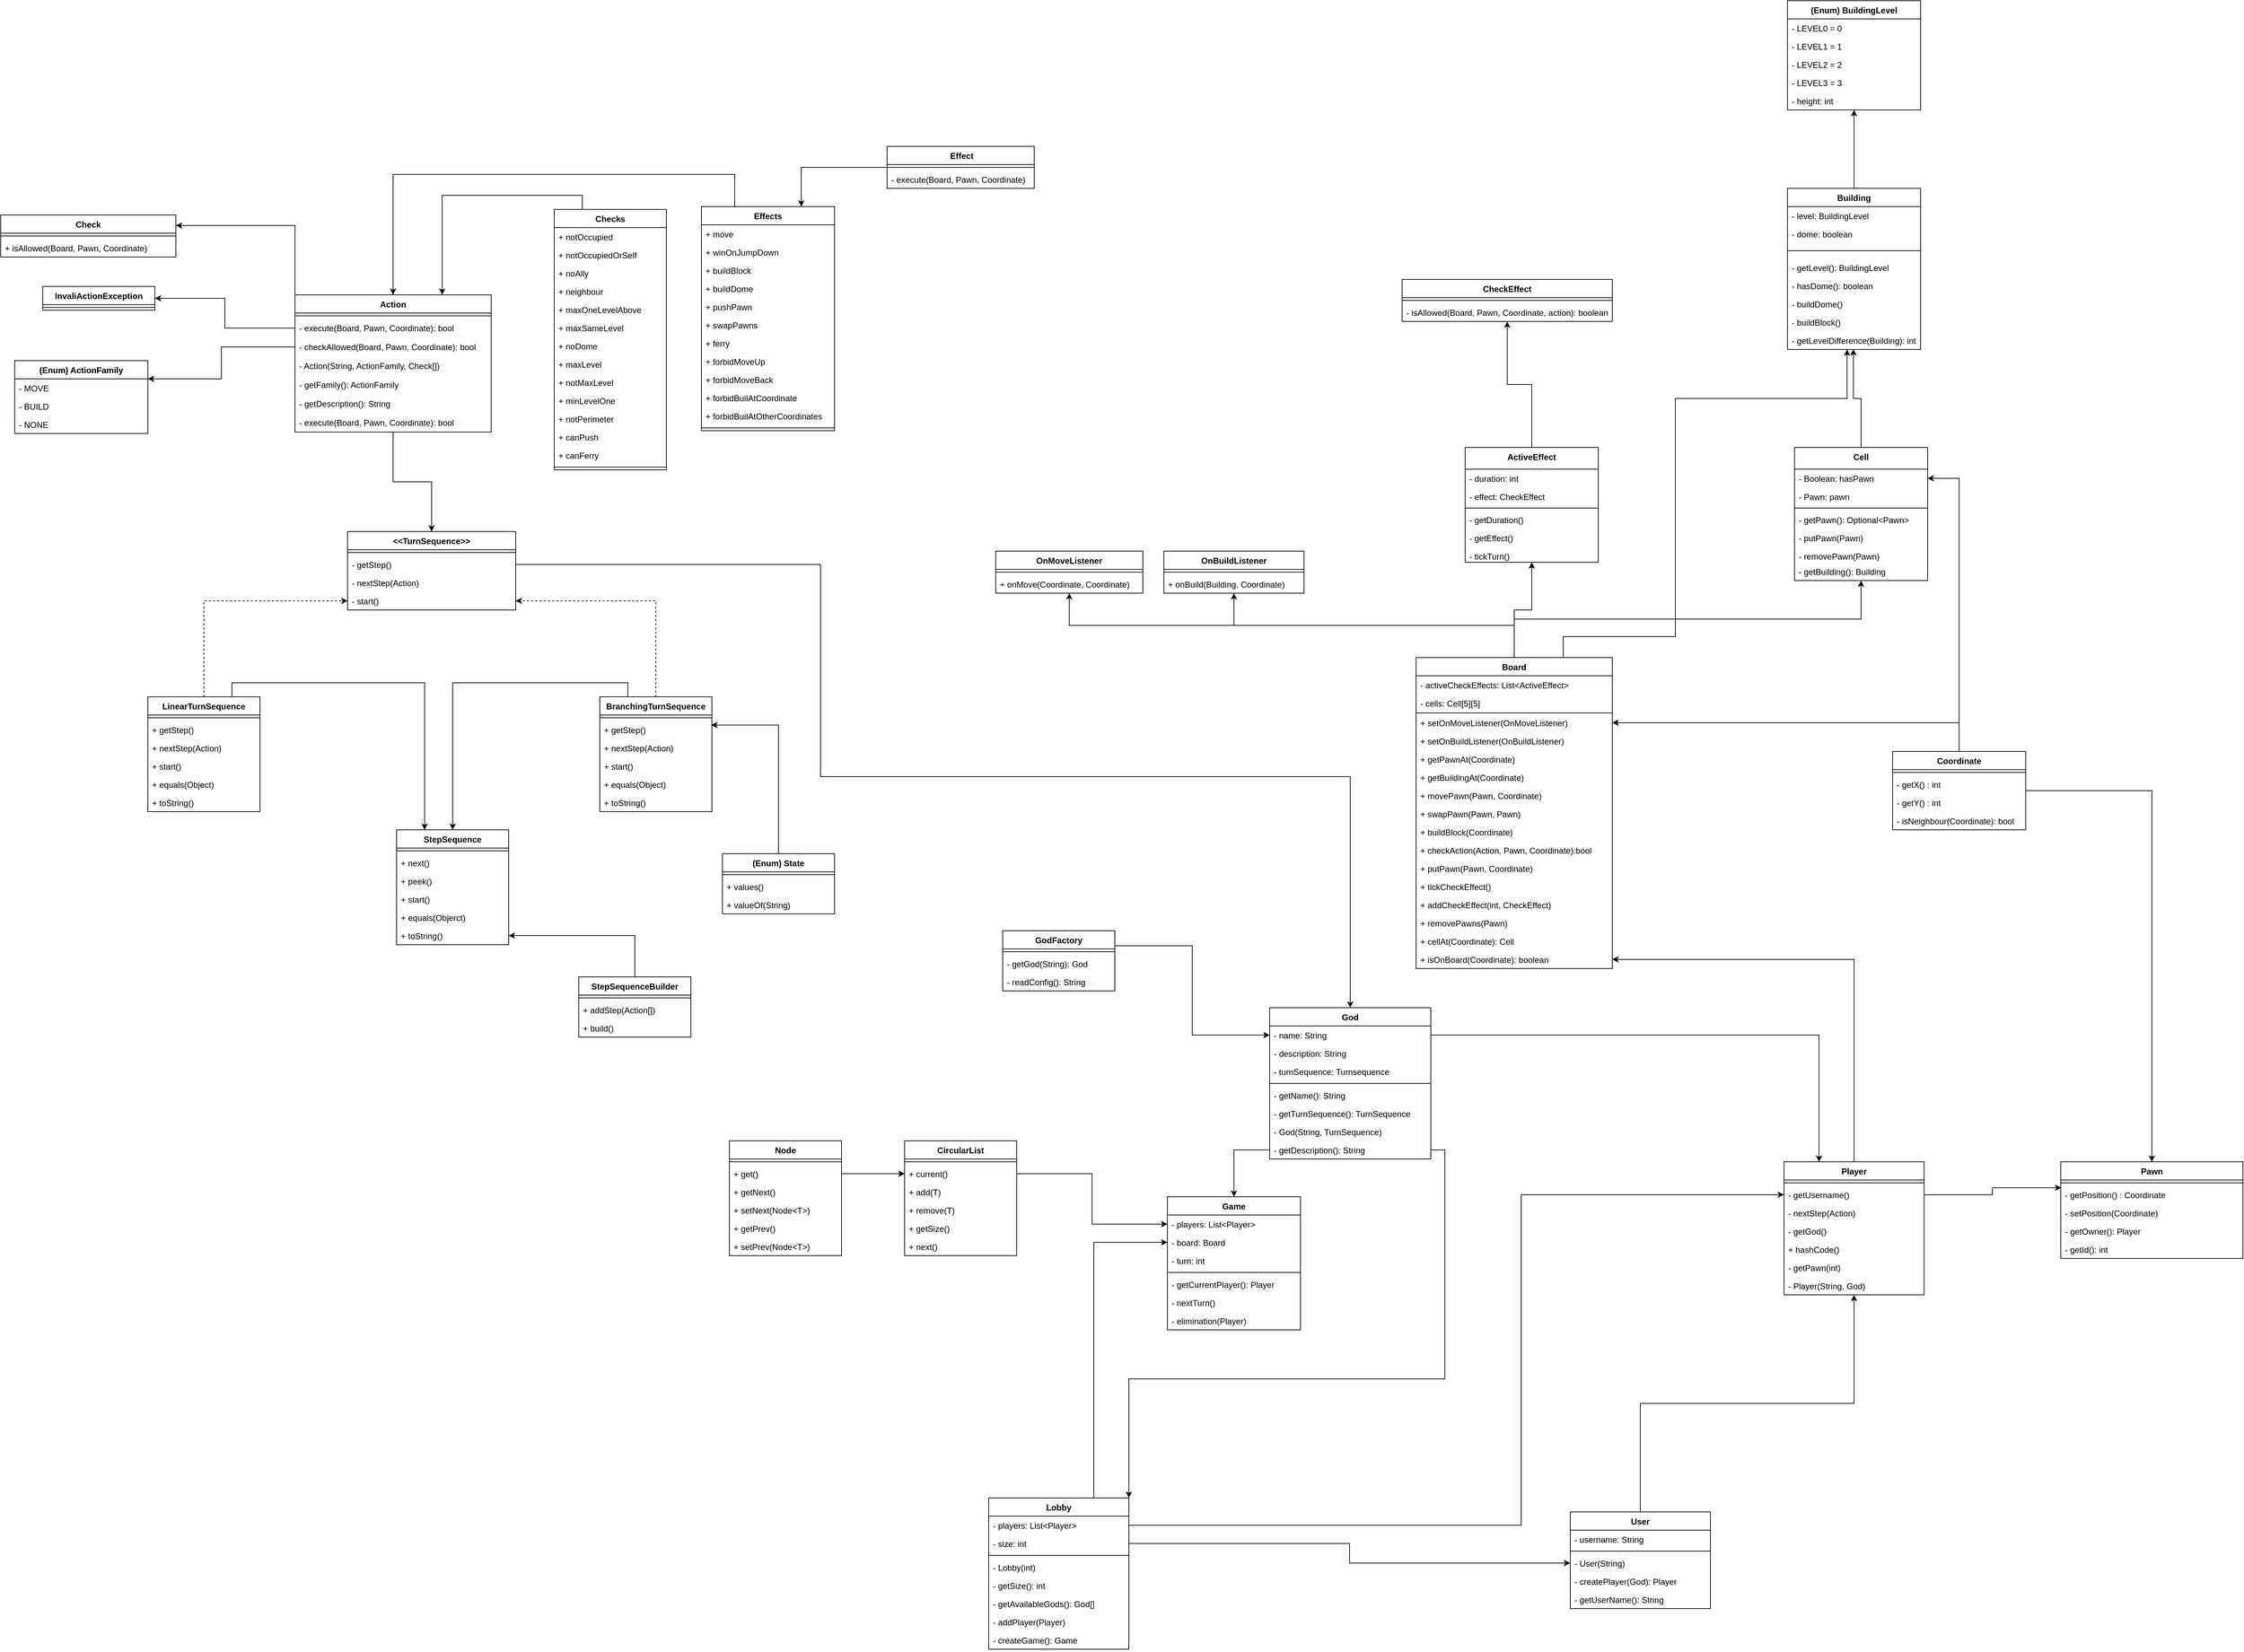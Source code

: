 <mxfile version="12.9.13" type="device"><diagram id="lQpexGLLoEIbFG-BR7qN" name="Page-1"><mxGraphModel dx="5155" dy="4127" grid="1" gridSize="10" guides="1" tooltips="1" connect="1" arrows="1" fold="1" page="1" pageScale="1" pageWidth="1654" pageHeight="1169" math="0" shadow="0"><root><mxCell id="0"/><mxCell id="1" parent="0"/><mxCell id="7UIOzN6aoaxs0c3glDqx-25" style="edgeStyle=orthogonalEdgeStyle;rounded=0;orthogonalLoop=1;jettySize=auto;html=1;exitX=0.5;exitY=0;exitDx=0;exitDy=0;" edge="1" parent="1" source="JLLZLVs1ZS-YN2kHAcPY-19" target="orBYxQGylog8O38X9rhd-22"><mxGeometry relative="1" as="geometry"/></mxCell><mxCell id="STMnYMagUwNWLkVgw0Hc-13" value="OnBuildListener" style="swimlane;fontStyle=1;align=center;verticalAlign=top;childLayout=stackLayout;horizontal=1;startSize=26;horizontalStack=0;resizeParent=1;resizeParentMax=0;resizeLast=0;collapsible=1;marginBottom=0;" parent="1" vertex="1"><mxGeometry x="2100" y="-92" width="200" height="60" as="geometry"/></mxCell><mxCell id="STMnYMagUwNWLkVgw0Hc-15" value="" style="line;strokeWidth=1;fillColor=none;align=left;verticalAlign=middle;spacingTop=-1;spacingLeft=3;spacingRight=3;rotatable=0;labelPosition=right;points=[];portConstraint=eastwest;" parent="STMnYMagUwNWLkVgw0Hc-13" vertex="1"><mxGeometry y="26" width="200" height="8" as="geometry"/></mxCell><mxCell id="STMnYMagUwNWLkVgw0Hc-16" value="+ onBuild(Building, Coordinate)" style="text;strokeColor=none;fillColor=none;align=left;verticalAlign=top;spacingLeft=4;spacingRight=4;overflow=hidden;rotatable=0;points=[[0,0.5],[1,0.5]];portConstraint=eastwest;" parent="STMnYMagUwNWLkVgw0Hc-13" vertex="1"><mxGeometry y="34" width="200" height="26" as="geometry"/></mxCell><mxCell id="STMnYMagUwNWLkVgw0Hc-17" value="OnMoveListener" style="swimlane;fontStyle=1;align=center;verticalAlign=top;childLayout=stackLayout;horizontal=1;startSize=26;horizontalStack=0;resizeParent=1;resizeParentMax=0;resizeLast=0;collapsible=1;marginBottom=0;" parent="1" vertex="1"><mxGeometry x="1860" y="-92" width="210" height="60" as="geometry"/></mxCell><mxCell id="STMnYMagUwNWLkVgw0Hc-19" value="" style="line;strokeWidth=1;fillColor=none;align=left;verticalAlign=middle;spacingTop=-1;spacingLeft=3;spacingRight=3;rotatable=0;labelPosition=right;points=[];portConstraint=eastwest;" parent="STMnYMagUwNWLkVgw0Hc-17" vertex="1"><mxGeometry y="26" width="210" height="8" as="geometry"/></mxCell><mxCell id="STMnYMagUwNWLkVgw0Hc-20" value="+ onMove(Coordinate, Coordinate)" style="text;strokeColor=none;fillColor=none;align=left;verticalAlign=top;spacingLeft=4;spacingRight=4;overflow=hidden;rotatable=0;points=[[0,0.5],[1,0.5]];portConstraint=eastwest;" parent="STMnYMagUwNWLkVgw0Hc-17" vertex="1"><mxGeometry y="34" width="210" height="26" as="geometry"/></mxCell><mxCell id="7UIOzN6aoaxs0c3glDqx-30" style="edgeStyle=orthogonalEdgeStyle;rounded=0;orthogonalLoop=1;jettySize=auto;html=1;exitX=0.5;exitY=0;exitDx=0;exitDy=0;" edge="1" parent="1" source="orBYxQGylog8O38X9rhd-22" target="orBYxQGylog8O38X9rhd-86"><mxGeometry relative="1" as="geometry"/></mxCell><mxCell id="orBYxQGylog8O38X9rhd-22" value="ActiveEffect" style="swimlane;fontStyle=1;align=center;verticalAlign=top;childLayout=stackLayout;horizontal=1;startSize=31;horizontalStack=0;resizeParent=1;resizeParentMax=0;resizeLast=0;collapsible=1;marginBottom=0;" parent="1" vertex="1"><mxGeometry x="2530" y="-240" width="190" height="164" as="geometry"/></mxCell><mxCell id="orBYxQGylog8O38X9rhd-23" value="- duration: int" style="text;strokeColor=none;fillColor=none;align=left;verticalAlign=top;spacingLeft=4;spacingRight=4;overflow=hidden;rotatable=0;points=[[0,0.5],[1,0.5]];portConstraint=eastwest;" parent="orBYxQGylog8O38X9rhd-22" vertex="1"><mxGeometry y="31" width="190" height="26" as="geometry"/></mxCell><mxCell id="orBYxQGylog8O38X9rhd-24" value="- effect: CheckEffect" style="text;strokeColor=none;fillColor=none;align=left;verticalAlign=top;spacingLeft=4;spacingRight=4;overflow=hidden;rotatable=0;points=[[0,0.5],[1,0.5]];portConstraint=eastwest;" parent="orBYxQGylog8O38X9rhd-22" vertex="1"><mxGeometry y="57" width="190" height="26" as="geometry"/></mxCell><mxCell id="orBYxQGylog8O38X9rhd-25" value="" style="line;strokeWidth=1;fillColor=none;align=left;verticalAlign=middle;spacingTop=-1;spacingLeft=3;spacingRight=3;rotatable=0;labelPosition=right;points=[];portConstraint=eastwest;" parent="orBYxQGylog8O38X9rhd-22" vertex="1"><mxGeometry y="83" width="190" height="7" as="geometry"/></mxCell><mxCell id="orBYxQGylog8O38X9rhd-26" value="- getDuration()&#10;" style="text;strokeColor=none;fillColor=none;align=left;verticalAlign=top;spacingLeft=4;spacingRight=4;overflow=hidden;rotatable=0;points=[[0,0.5],[1,0.5]];portConstraint=eastwest;" parent="orBYxQGylog8O38X9rhd-22" vertex="1"><mxGeometry y="90" width="190" height="26" as="geometry"/></mxCell><mxCell id="orBYxQGylog8O38X9rhd-27" value="- getEffect()&#10;" style="text;strokeColor=none;fillColor=none;align=left;verticalAlign=top;spacingLeft=4;spacingRight=4;overflow=hidden;rotatable=0;points=[[0,0.5],[1,0.5]];portConstraint=eastwest;" parent="orBYxQGylog8O38X9rhd-22" vertex="1"><mxGeometry y="116" width="190" height="26" as="geometry"/></mxCell><mxCell id="orBYxQGylog8O38X9rhd-28" value="- tickTurn()" style="text;strokeColor=none;fillColor=none;align=left;verticalAlign=top;spacingLeft=4;spacingRight=4;overflow=hidden;rotatable=0;points=[[0,0.5],[1,0.5]];portConstraint=eastwest;" parent="orBYxQGylog8O38X9rhd-22" vertex="1"><mxGeometry y="142" width="190" height="22" as="geometry"/></mxCell><mxCell id="7UIOzN6aoaxs0c3glDqx-26" style="edgeStyle=orthogonalEdgeStyle;rounded=0;orthogonalLoop=1;jettySize=auto;html=1;exitX=0.5;exitY=0;exitDx=0;exitDy=0;" edge="1" parent="1" source="JLLZLVs1ZS-YN2kHAcPY-19" target="STMnYMagUwNWLkVgw0Hc-13"><mxGeometry relative="1" as="geometry"/></mxCell><mxCell id="7UIOzN6aoaxs0c3glDqx-28" style="edgeStyle=orthogonalEdgeStyle;rounded=0;orthogonalLoop=1;jettySize=auto;html=1;exitX=0.5;exitY=0;exitDx=0;exitDy=0;" edge="1" parent="1" source="JLLZLVs1ZS-YN2kHAcPY-19" target="STMnYMagUwNWLkVgw0Hc-17"><mxGeometry relative="1" as="geometry"/></mxCell><mxCell id="7UIOzN6aoaxs0c3glDqx-29" style="edgeStyle=orthogonalEdgeStyle;rounded=0;orthogonalLoop=1;jettySize=auto;html=1;exitX=0.5;exitY=0;exitDx=0;exitDy=0;" edge="1" parent="1" source="JLLZLVs1ZS-YN2kHAcPY-19" target="PprDSggKspelRnTBWBc6-8"><mxGeometry relative="1" as="geometry"/></mxCell><mxCell id="7UIOzN6aoaxs0c3glDqx-33" style="edgeStyle=orthogonalEdgeStyle;rounded=0;orthogonalLoop=1;jettySize=auto;html=1;exitX=0.75;exitY=0;exitDx=0;exitDy=0;" edge="1" parent="1" source="JLLZLVs1ZS-YN2kHAcPY-19" target="PprDSggKspelRnTBWBc6-12"><mxGeometry relative="1" as="geometry"><Array as="points"><mxPoint x="2670" y="30"/><mxPoint x="2830" y="30"/><mxPoint x="2830" y="-310"/><mxPoint x="3075" y="-310"/></Array></mxGeometry></mxCell><mxCell id="JLLZLVs1ZS-YN2kHAcPY-19" value="Board" style="swimlane;fontStyle=1;align=center;verticalAlign=top;childLayout=stackLayout;horizontal=1;startSize=26;horizontalStack=0;resizeParent=1;resizeParentMax=0;resizeLast=0;collapsible=1;marginBottom=0;" parent="1" vertex="1"><mxGeometry x="2460" y="60" width="280" height="444" as="geometry"/></mxCell><mxCell id="orBYxQGylog8O38X9rhd-30" value="- activeCheckEffects: List&lt;ActiveEffect&gt;" style="text;strokeColor=none;fillColor=none;align=left;verticalAlign=top;spacingLeft=4;spacingRight=4;overflow=hidden;rotatable=0;points=[[0,0.5],[1,0.5]];portConstraint=eastwest;" parent="JLLZLVs1ZS-YN2kHAcPY-19" vertex="1"><mxGeometry y="26" width="280" height="26" as="geometry"/></mxCell><mxCell id="5LOTAtUlM5BQtrTcVLAc-15" value="- cells: Cell[5][5]" style="text;strokeColor=none;fillColor=none;align=left;verticalAlign=top;spacingLeft=4;spacingRight=4;overflow=hidden;rotatable=0;points=[[0,0.5],[1,0.5]];portConstraint=eastwest;" parent="JLLZLVs1ZS-YN2kHAcPY-19" vertex="1"><mxGeometry y="52" width="280" height="26" as="geometry"/></mxCell><mxCell id="JLLZLVs1ZS-YN2kHAcPY-21" value="" style="line;strokeWidth=1;fillColor=none;align=left;verticalAlign=middle;spacingTop=-1;spacingLeft=3;spacingRight=3;rotatable=0;labelPosition=right;points=[];portConstraint=eastwest;" parent="JLLZLVs1ZS-YN2kHAcPY-19" vertex="1"><mxGeometry y="78" width="280" height="2" as="geometry"/></mxCell><mxCell id="PprDSggKspelRnTBWBc6-32" value="+ setOnMoveListener(OnMoveListener)" style="text;strokeColor=none;fillColor=none;align=left;verticalAlign=top;spacingLeft=4;spacingRight=4;overflow=hidden;rotatable=0;points=[[0,0.5],[1,0.5]];portConstraint=eastwest;" parent="JLLZLVs1ZS-YN2kHAcPY-19" vertex="1"><mxGeometry y="80" width="280" height="26" as="geometry"/></mxCell><mxCell id="PprDSggKspelRnTBWBc6-33" value="+ setOnBuildListener(OnBuildListener)" style="text;strokeColor=none;fillColor=none;align=left;verticalAlign=top;spacingLeft=4;spacingRight=4;overflow=hidden;rotatable=0;points=[[0,0.5],[1,0.5]];portConstraint=eastwest;" parent="JLLZLVs1ZS-YN2kHAcPY-19" vertex="1"><mxGeometry y="106" width="280" height="26" as="geometry"/></mxCell><mxCell id="PprDSggKspelRnTBWBc6-34" value="+ getPawnAt(Coordinate)" style="text;strokeColor=none;fillColor=none;align=left;verticalAlign=top;spacingLeft=4;spacingRight=4;overflow=hidden;rotatable=0;points=[[0,0.5],[1,0.5]];portConstraint=eastwest;" parent="JLLZLVs1ZS-YN2kHAcPY-19" vertex="1"><mxGeometry y="132" width="280" height="26" as="geometry"/></mxCell><mxCell id="PprDSggKspelRnTBWBc6-35" value="+ getBuildingAt(Coordinate)" style="text;strokeColor=none;fillColor=none;align=left;verticalAlign=top;spacingLeft=4;spacingRight=4;overflow=hidden;rotatable=0;points=[[0,0.5],[1,0.5]];portConstraint=eastwest;" parent="JLLZLVs1ZS-YN2kHAcPY-19" vertex="1"><mxGeometry y="158" width="280" height="26" as="geometry"/></mxCell><mxCell id="tpT7sZCjkJ5mDBgOslJy-2" value="+ movePawn(Pawn, Coordinate)" style="text;strokeColor=none;fillColor=none;align=left;verticalAlign=top;spacingLeft=4;spacingRight=4;overflow=hidden;rotatable=0;points=[[0,0.5],[1,0.5]];portConstraint=eastwest;" parent="JLLZLVs1ZS-YN2kHAcPY-19" vertex="1"><mxGeometry y="184" width="280" height="26" as="geometry"/></mxCell><mxCell id="PprDSggKspelRnTBWBc6-53" value="+ swapPawn(Pawn, Pawn)" style="text;strokeColor=none;fillColor=none;align=left;verticalAlign=top;spacingLeft=4;spacingRight=4;overflow=hidden;rotatable=0;points=[[0,0.5],[1,0.5]];portConstraint=eastwest;" parent="JLLZLVs1ZS-YN2kHAcPY-19" vertex="1"><mxGeometry y="210" width="280" height="26" as="geometry"/></mxCell><mxCell id="PprDSggKspelRnTBWBc6-54" value="+ buildBlock(Coordinate)" style="text;strokeColor=none;fillColor=none;align=left;verticalAlign=top;spacingLeft=4;spacingRight=4;overflow=hidden;rotatable=0;points=[[0,0.5],[1,0.5]];portConstraint=eastwest;" parent="JLLZLVs1ZS-YN2kHAcPY-19" vertex="1"><mxGeometry y="236" width="280" height="26" as="geometry"/></mxCell><mxCell id="PgtBYIfmitmtGnaI5eze-3" value="+ checkAction(Action, Pawn, Coordinate):bool" style="text;strokeColor=none;fillColor=none;align=left;verticalAlign=top;spacingLeft=4;spacingRight=4;overflow=hidden;rotatable=0;points=[[0,0.5],[1,0.5]];portConstraint=eastwest;" parent="JLLZLVs1ZS-YN2kHAcPY-19" vertex="1"><mxGeometry y="262" width="280" height="26" as="geometry"/></mxCell><mxCell id="PgtBYIfmitmtGnaI5eze-4" value="+ putPawn(Pawn, Coordinate)" style="text;strokeColor=none;fillColor=none;align=left;verticalAlign=top;spacingLeft=4;spacingRight=4;overflow=hidden;rotatable=0;points=[[0,0.5],[1,0.5]];portConstraint=eastwest;" parent="JLLZLVs1ZS-YN2kHAcPY-19" vertex="1"><mxGeometry y="288" width="280" height="26" as="geometry"/></mxCell><mxCell id="orBYxQGylog8O38X9rhd-15" value="+ tickCheckEffect()" style="text;strokeColor=none;fillColor=none;align=left;verticalAlign=top;spacingLeft=4;spacingRight=4;overflow=hidden;rotatable=0;points=[[0,0.5],[1,0.5]];portConstraint=eastwest;" parent="JLLZLVs1ZS-YN2kHAcPY-19" vertex="1"><mxGeometry y="314" width="280" height="26" as="geometry"/></mxCell><mxCell id="orBYxQGylog8O38X9rhd-16" value="+ addCheckEffect(int, CheckEffect)" style="text;strokeColor=none;fillColor=none;align=left;verticalAlign=top;spacingLeft=4;spacingRight=4;overflow=hidden;rotatable=0;points=[[0,0.5],[1,0.5]];portConstraint=eastwest;" parent="JLLZLVs1ZS-YN2kHAcPY-19" vertex="1"><mxGeometry y="340" width="280" height="26" as="geometry"/></mxCell><mxCell id="orBYxQGylog8O38X9rhd-17" value="+ removePawns(Pawn)" style="text;strokeColor=none;fillColor=none;align=left;verticalAlign=top;spacingLeft=4;spacingRight=4;overflow=hidden;rotatable=0;points=[[0,0.5],[1,0.5]];portConstraint=eastwest;" parent="JLLZLVs1ZS-YN2kHAcPY-19" vertex="1"><mxGeometry y="366" width="280" height="26" as="geometry"/></mxCell><mxCell id="orBYxQGylog8O38X9rhd-19" value="+ cellAt(Coordinate): Cell" style="text;strokeColor=none;fillColor=none;align=left;verticalAlign=top;spacingLeft=4;spacingRight=4;overflow=hidden;rotatable=0;points=[[0,0.5],[1,0.5]];portConstraint=eastwest;" parent="JLLZLVs1ZS-YN2kHAcPY-19" vertex="1"><mxGeometry y="392" width="280" height="26" as="geometry"/></mxCell><mxCell id="orBYxQGylog8O38X9rhd-20" value="+ isOnBoard(Coordinate): boolean" style="text;strokeColor=none;fillColor=none;align=left;verticalAlign=top;spacingLeft=4;spacingRight=4;overflow=hidden;rotatable=0;points=[[0,0.5],[1,0.5]];portConstraint=eastwest;" parent="JLLZLVs1ZS-YN2kHAcPY-19" vertex="1"><mxGeometry y="418" width="280" height="26" as="geometry"/></mxCell><mxCell id="7UIOzN6aoaxs0c3glDqx-32" style="edgeStyle=orthogonalEdgeStyle;rounded=0;orthogonalLoop=1;jettySize=auto;html=1;exitX=0.5;exitY=0;exitDx=0;exitDy=0;entryX=0.495;entryY=0.987;entryDx=0;entryDy=0;entryPerimeter=0;" edge="1" parent="1" source="PprDSggKspelRnTBWBc6-8" target="tpT7sZCjkJ5mDBgOslJy-12"><mxGeometry relative="1" as="geometry"/></mxCell><mxCell id="PprDSggKspelRnTBWBc6-8" value="Cell" style="swimlane;fontStyle=1;align=center;verticalAlign=top;childLayout=stackLayout;horizontal=1;startSize=31;horizontalStack=0;resizeParent=1;resizeParentMax=0;resizeLast=0;collapsible=1;marginBottom=0;" parent="1" vertex="1"><mxGeometry x="3000" y="-240" width="190" height="190" as="geometry"/></mxCell><mxCell id="71ZNcHYySmm2WH4PeF-v-5" value="- Boolean: hasPawn&#10;" style="text;strokeColor=none;fillColor=none;align=left;verticalAlign=top;spacingLeft=4;spacingRight=4;overflow=hidden;rotatable=0;points=[[0,0.5],[1,0.5]];portConstraint=eastwest;" parent="PprDSggKspelRnTBWBc6-8" vertex="1"><mxGeometry y="31" width="190" height="26" as="geometry"/></mxCell><mxCell id="71ZNcHYySmm2WH4PeF-v-6" value="- Pawn: pawn" style="text;strokeColor=none;fillColor=none;align=left;verticalAlign=top;spacingLeft=4;spacingRight=4;overflow=hidden;rotatable=0;points=[[0,0.5],[1,0.5]];portConstraint=eastwest;" parent="PprDSggKspelRnTBWBc6-8" vertex="1"><mxGeometry y="57" width="190" height="26" as="geometry"/></mxCell><mxCell id="PprDSggKspelRnTBWBc6-11" value="" style="line;strokeWidth=1;fillColor=none;align=left;verticalAlign=middle;spacingTop=-1;spacingLeft=3;spacingRight=3;rotatable=0;labelPosition=right;points=[];portConstraint=eastwest;" parent="PprDSggKspelRnTBWBc6-8" vertex="1"><mxGeometry y="83" width="190" height="7" as="geometry"/></mxCell><mxCell id="tpT7sZCjkJ5mDBgOslJy-3" value="- getPawn(): Optional&lt;Pawn&gt;" style="text;strokeColor=none;fillColor=none;align=left;verticalAlign=top;spacingLeft=4;spacingRight=4;overflow=hidden;rotatable=0;points=[[0,0.5],[1,0.5]];portConstraint=eastwest;" parent="PprDSggKspelRnTBWBc6-8" vertex="1"><mxGeometry y="90" width="190" height="26" as="geometry"/></mxCell><mxCell id="tpT7sZCjkJ5mDBgOslJy-4" value="- putPawn(Pawn)" style="text;strokeColor=none;fillColor=none;align=left;verticalAlign=top;spacingLeft=4;spacingRight=4;overflow=hidden;rotatable=0;points=[[0,0.5],[1,0.5]];portConstraint=eastwest;" parent="PprDSggKspelRnTBWBc6-8" vertex="1"><mxGeometry y="116" width="190" height="26" as="geometry"/></mxCell><mxCell id="tpT7sZCjkJ5mDBgOslJy-5" value="- removePawn(Pawn)&#10;&#10;" style="text;strokeColor=none;fillColor=none;align=left;verticalAlign=top;spacingLeft=4;spacingRight=4;overflow=hidden;rotatable=0;points=[[0,0.5],[1,0.5]];portConstraint=eastwest;" parent="PprDSggKspelRnTBWBc6-8" vertex="1"><mxGeometry y="142" width="190" height="22" as="geometry"/></mxCell><mxCell id="tpT7sZCjkJ5mDBgOslJy-6" value="- getBuilding(): Building" style="text;strokeColor=none;fillColor=none;align=left;verticalAlign=top;spacingLeft=4;spacingRight=4;overflow=hidden;rotatable=0;points=[[0,0.5],[1,0.5]];portConstraint=eastwest;" parent="PprDSggKspelRnTBWBc6-8" vertex="1"><mxGeometry y="164" width="190" height="26" as="geometry"/></mxCell><mxCell id="orBYxQGylog8O38X9rhd-86" value="CheckEffect" style="swimlane;fontStyle=1;align=center;verticalAlign=top;childLayout=stackLayout;horizontal=1;startSize=26;horizontalStack=0;resizeParent=1;resizeParentMax=0;resizeLast=0;collapsible=1;marginBottom=0;" parent="1" vertex="1"><mxGeometry x="2440" y="-480" width="300" height="60" as="geometry"/></mxCell><mxCell id="orBYxQGylog8O38X9rhd-87" value="" style="line;strokeWidth=1;fillColor=none;align=left;verticalAlign=middle;spacingTop=-1;spacingLeft=3;spacingRight=3;rotatable=0;labelPosition=right;points=[];portConstraint=eastwest;" parent="orBYxQGylog8O38X9rhd-86" vertex="1"><mxGeometry y="26" width="300" height="8" as="geometry"/></mxCell><mxCell id="orBYxQGylog8O38X9rhd-88" value="- isAllowed(Board, Pawn, Coordinate, action): boolean" style="text;strokeColor=none;fillColor=none;align=left;verticalAlign=top;spacingLeft=4;spacingRight=4;overflow=hidden;rotatable=0;points=[[0,0.5],[1,0.5]];portConstraint=eastwest;" parent="orBYxQGylog8O38X9rhd-86" vertex="1"><mxGeometry y="34" width="300" height="26" as="geometry"/></mxCell><mxCell id="7UIOzN6aoaxs0c3glDqx-35" style="edgeStyle=orthogonalEdgeStyle;rounded=0;orthogonalLoop=1;jettySize=auto;html=1;exitX=0.5;exitY=0;exitDx=0;exitDy=0;" edge="1" parent="1" source="PprDSggKspelRnTBWBc6-12" target="orBYxQGylog8O38X9rhd-4"><mxGeometry relative="1" as="geometry"/></mxCell><mxCell id="PprDSggKspelRnTBWBc6-12" value="Building" style="swimlane;fontStyle=1;align=center;verticalAlign=top;childLayout=stackLayout;horizontal=1;startSize=26;horizontalStack=0;resizeParent=1;resizeParentMax=0;resizeLast=0;collapsible=1;marginBottom=0;" parent="1" vertex="1"><mxGeometry x="2990" y="-610" width="190" height="230" as="geometry"/></mxCell><mxCell id="orBYxQGylog8O38X9rhd-1" value="- level: BuildingLevel" style="text;strokeColor=none;fillColor=none;align=left;verticalAlign=top;spacingLeft=4;spacingRight=4;overflow=hidden;rotatable=0;points=[[0,0.5],[1,0.5]];portConstraint=eastwest;" parent="PprDSggKspelRnTBWBc6-12" vertex="1"><mxGeometry y="26" width="190" height="26" as="geometry"/></mxCell><mxCell id="orBYxQGylog8O38X9rhd-3" value="- dome: boolean" style="text;strokeColor=none;fillColor=none;align=left;verticalAlign=top;spacingLeft=4;spacingRight=4;overflow=hidden;rotatable=0;points=[[0,0.5],[1,0.5]];portConstraint=eastwest;" parent="PprDSggKspelRnTBWBc6-12" vertex="1"><mxGeometry y="52" width="190" height="26" as="geometry"/></mxCell><mxCell id="PprDSggKspelRnTBWBc6-15" value="" style="line;strokeWidth=1;fillColor=none;align=left;verticalAlign=middle;spacingTop=-1;spacingLeft=3;spacingRight=3;rotatable=0;labelPosition=right;points=[];portConstraint=eastwest;" parent="PprDSggKspelRnTBWBc6-12" vertex="1"><mxGeometry y="78" width="190" height="22" as="geometry"/></mxCell><mxCell id="tpT7sZCjkJ5mDBgOslJy-8" value="- getLevel(): BuildingLevel" style="text;strokeColor=none;fillColor=none;align=left;verticalAlign=top;spacingLeft=4;spacingRight=4;overflow=hidden;rotatable=0;points=[[0,0.5],[1,0.5]];portConstraint=eastwest;" parent="PprDSggKspelRnTBWBc6-12" vertex="1"><mxGeometry y="100" width="190" height="26" as="geometry"/></mxCell><mxCell id="tpT7sZCjkJ5mDBgOslJy-9" value="- hasDome(): boolean" style="text;strokeColor=none;fillColor=none;align=left;verticalAlign=top;spacingLeft=4;spacingRight=4;overflow=hidden;rotatable=0;points=[[0,0.5],[1,0.5]];portConstraint=eastwest;" parent="PprDSggKspelRnTBWBc6-12" vertex="1"><mxGeometry y="126" width="190" height="26" as="geometry"/></mxCell><mxCell id="tpT7sZCjkJ5mDBgOslJy-10" value="- buildDome()&#10;" style="text;strokeColor=none;fillColor=none;align=left;verticalAlign=top;spacingLeft=4;spacingRight=4;overflow=hidden;rotatable=0;points=[[0,0.5],[1,0.5]];portConstraint=eastwest;" parent="PprDSggKspelRnTBWBc6-12" vertex="1"><mxGeometry y="152" width="190" height="26" as="geometry"/></mxCell><mxCell id="tpT7sZCjkJ5mDBgOslJy-11" value="- buildBlock()" style="text;strokeColor=none;fillColor=none;align=left;verticalAlign=top;spacingLeft=4;spacingRight=4;overflow=hidden;rotatable=0;points=[[0,0.5],[1,0.5]];portConstraint=eastwest;" parent="PprDSggKspelRnTBWBc6-12" vertex="1"><mxGeometry y="178" width="190" height="26" as="geometry"/></mxCell><mxCell id="tpT7sZCjkJ5mDBgOslJy-12" value="- getLevelDifference(Building): int" style="text;strokeColor=none;fillColor=none;align=left;verticalAlign=top;spacingLeft=4;spacingRight=4;overflow=hidden;rotatable=0;points=[[0,0.5],[1,0.5]];portConstraint=eastwest;" parent="PprDSggKspelRnTBWBc6-12" vertex="1"><mxGeometry y="204" width="190" height="26" as="geometry"/></mxCell><mxCell id="orBYxQGylog8O38X9rhd-4" value="(Enum) BuildingLevel" style="swimlane;fontStyle=1;align=center;verticalAlign=top;childLayout=stackLayout;horizontal=1;startSize=26;horizontalStack=0;resizeParent=1;resizeParentMax=0;resizeLast=0;collapsible=1;marginBottom=0;" parent="1" vertex="1"><mxGeometry x="2990" y="-878" width="190" height="156" as="geometry"/></mxCell><mxCell id="orBYxQGylog8O38X9rhd-6" value="- LEVEL0 = 0" style="text;strokeColor=none;fillColor=none;align=left;verticalAlign=top;spacingLeft=4;spacingRight=4;overflow=hidden;rotatable=0;points=[[0,0.5],[1,0.5]];portConstraint=eastwest;" parent="orBYxQGylog8O38X9rhd-4" vertex="1"><mxGeometry y="26" width="190" height="26" as="geometry"/></mxCell><mxCell id="orBYxQGylog8O38X9rhd-9" value="- LEVEL1 = 1" style="text;strokeColor=none;fillColor=none;align=left;verticalAlign=top;spacingLeft=4;spacingRight=4;overflow=hidden;rotatable=0;points=[[0,0.5],[1,0.5]];portConstraint=eastwest;" parent="orBYxQGylog8O38X9rhd-4" vertex="1"><mxGeometry y="52" width="190" height="26" as="geometry"/></mxCell><mxCell id="orBYxQGylog8O38X9rhd-10" value="- LEVEL2 = 2" style="text;strokeColor=none;fillColor=none;align=left;verticalAlign=top;spacingLeft=4;spacingRight=4;overflow=hidden;rotatable=0;points=[[0,0.5],[1,0.5]];portConstraint=eastwest;" parent="orBYxQGylog8O38X9rhd-4" vertex="1"><mxGeometry y="78" width="190" height="26" as="geometry"/></mxCell><mxCell id="orBYxQGylog8O38X9rhd-11" value="- LEVEL3 = 3" style="text;strokeColor=none;fillColor=none;align=left;verticalAlign=top;spacingLeft=4;spacingRight=4;overflow=hidden;rotatable=0;points=[[0,0.5],[1,0.5]];portConstraint=eastwest;" parent="orBYxQGylog8O38X9rhd-4" vertex="1"><mxGeometry y="104" width="190" height="26" as="geometry"/></mxCell><mxCell id="orBYxQGylog8O38X9rhd-12" value="- height: int" style="text;strokeColor=none;fillColor=none;align=left;verticalAlign=top;spacingLeft=4;spacingRight=4;overflow=hidden;rotatable=0;points=[[0,0.5],[1,0.5]];portConstraint=eastwest;" parent="orBYxQGylog8O38X9rhd-4" vertex="1"><mxGeometry y="130" width="190" height="26" as="geometry"/></mxCell><mxCell id="7UIOzN6aoaxs0c3glDqx-45" style="edgeStyle=orthogonalEdgeStyle;rounded=0;orthogonalLoop=1;jettySize=auto;html=1;exitX=0;exitY=0;exitDx=0;exitDy=0;entryX=1;entryY=0.25;entryDx=0;entryDy=0;" edge="1" parent="1" source="cTTuEMiOk4GReJJeWm1e-20" target="STMnYMagUwNWLkVgw0Hc-9"><mxGeometry relative="1" as="geometry"/></mxCell><mxCell id="7UIOzN6aoaxs0c3glDqx-40" style="edgeStyle=orthogonalEdgeStyle;rounded=0;orthogonalLoop=1;jettySize=auto;html=1;exitX=0;exitY=0.5;exitDx=0;exitDy=0;entryX=1;entryY=0.5;entryDx=0;entryDy=0;" edge="1" parent="1" source="cTTuEMiOk4GReJJeWm1e-41" target="7UIOzN6aoaxs0c3glDqx-36"><mxGeometry relative="1" as="geometry"/></mxCell><mxCell id="7UIOzN6aoaxs0c3glDqx-41" style="edgeStyle=orthogonalEdgeStyle;rounded=0;orthogonalLoop=1;jettySize=auto;html=1;exitX=0;exitY=0.5;exitDx=0;exitDy=0;entryX=1;entryY=0.25;entryDx=0;entryDy=0;" edge="1" parent="1" source="j0KUtyWTa7JetLkTOCEy-1" target="orBYxQGylog8O38X9rhd-71"><mxGeometry relative="1" as="geometry"/></mxCell><mxCell id="7UIOzN6aoaxs0c3glDqx-46" style="edgeStyle=orthogonalEdgeStyle;rounded=0;orthogonalLoop=1;jettySize=auto;html=1;exitX=0.5;exitY=0;exitDx=0;exitDy=0;entryX=0;entryY=0.5;entryDx=0;entryDy=0;dashed=1;" edge="1" parent="1" source="STMnYMagUwNWLkVgw0Hc-21" target="PprDSggKspelRnTBWBc6-36"><mxGeometry relative="1" as="geometry"/></mxCell><mxCell id="7UIOzN6aoaxs0c3glDqx-52" style="edgeStyle=orthogonalEdgeStyle;rounded=0;orthogonalLoop=1;jettySize=auto;html=1;exitX=0.75;exitY=0;exitDx=0;exitDy=0;entryX=0.25;entryY=0;entryDx=0;entryDy=0;" edge="1" parent="1" source="STMnYMagUwNWLkVgw0Hc-21" target="STMnYMagUwNWLkVgw0Hc-29"><mxGeometry relative="1" as="geometry"/></mxCell><mxCell id="7UIOzN6aoaxs0c3glDqx-47" style="edgeStyle=orthogonalEdgeStyle;rounded=0;orthogonalLoop=1;jettySize=auto;html=1;exitX=0.5;exitY=0;exitDx=0;exitDy=0;entryX=1;entryY=0.5;entryDx=0;entryDy=0;dashed=1;" edge="1" parent="1" source="STMnYMagUwNWLkVgw0Hc-33" target="PprDSggKspelRnTBWBc6-36"><mxGeometry relative="1" as="geometry"/></mxCell><mxCell id="7UIOzN6aoaxs0c3glDqx-49" style="edgeStyle=orthogonalEdgeStyle;rounded=0;orthogonalLoop=1;jettySize=auto;html=1;exitX=0.25;exitY=0;exitDx=0;exitDy=0;" edge="1" parent="1" source="STMnYMagUwNWLkVgw0Hc-33" target="STMnYMagUwNWLkVgw0Hc-29"><mxGeometry relative="1" as="geometry"/></mxCell><mxCell id="7UIOzN6aoaxs0c3glDqx-53" style="edgeStyle=orthogonalEdgeStyle;rounded=0;orthogonalLoop=1;jettySize=auto;html=1;exitX=0.5;exitY=0;exitDx=0;exitDy=0;entryX=1;entryY=0.5;entryDx=0;entryDy=0;" edge="1" parent="1" source="STMnYMagUwNWLkVgw0Hc-25" target="7UIOzN6aoaxs0c3glDqx-19"><mxGeometry relative="1" as="geometry"/></mxCell><mxCell id="7UIOzN6aoaxs0c3glDqx-67" style="edgeStyle=orthogonalEdgeStyle;rounded=0;orthogonalLoop=1;jettySize=auto;html=1;exitX=0.5;exitY=0;exitDx=0;exitDy=0;entryX=1;entryY=0.5;entryDx=0;entryDy=0;" edge="1" parent="1" source="j0KUtyWTa7JetLkTOCEy-96" target="orBYxQGylog8O38X9rhd-20"><mxGeometry relative="1" as="geometry"/></mxCell><mxCell id="j0KUtyWTa7JetLkTOCEy-96" value="Player" style="swimlane;fontStyle=1;align=center;verticalAlign=top;childLayout=stackLayout;horizontal=1;startSize=26;horizontalStack=0;resizeParent=1;resizeParentMax=0;resizeLast=0;collapsible=1;marginBottom=0;" parent="1" vertex="1"><mxGeometry x="2985" y="780" width="200" height="190" as="geometry"/></mxCell><mxCell id="j0KUtyWTa7JetLkTOCEy-98" value="" style="line;strokeWidth=1;fillColor=none;align=left;verticalAlign=middle;spacingTop=-1;spacingLeft=3;spacingRight=3;rotatable=0;labelPosition=right;points=[];portConstraint=eastwest;" parent="j0KUtyWTa7JetLkTOCEy-96" vertex="1"><mxGeometry y="26" width="200" height="8" as="geometry"/></mxCell><mxCell id="tpT7sZCjkJ5mDBgOslJy-25" value="- getUsername() " style="text;strokeColor=none;fillColor=none;align=left;verticalAlign=top;spacingLeft=4;spacingRight=4;overflow=hidden;rotatable=0;points=[[0,0.5],[1,0.5]];portConstraint=eastwest;" parent="j0KUtyWTa7JetLkTOCEy-96" vertex="1"><mxGeometry y="34" width="200" height="26" as="geometry"/></mxCell><mxCell id="PprDSggKspelRnTBWBc6-45" value="- nextStep(Action)" style="text;strokeColor=none;fillColor=none;align=left;verticalAlign=top;spacingLeft=4;spacingRight=4;overflow=hidden;rotatable=0;points=[[0,0.5],[1,0.5]];portConstraint=eastwest;" parent="j0KUtyWTa7JetLkTOCEy-96" vertex="1"><mxGeometry y="60" width="200" height="26" as="geometry"/></mxCell><mxCell id="tpT7sZCjkJ5mDBgOslJy-26" value="- getGod()" style="text;strokeColor=none;fillColor=none;align=left;verticalAlign=top;spacingLeft=4;spacingRight=4;overflow=hidden;rotatable=0;points=[[0,0.5],[1,0.5]];portConstraint=eastwest;" parent="j0KUtyWTa7JetLkTOCEy-96" vertex="1"><mxGeometry y="86" width="200" height="26" as="geometry"/></mxCell><mxCell id="7UIOzN6aoaxs0c3glDqx-54" value="+ hashCode()" style="text;strokeColor=none;fillColor=none;align=left;verticalAlign=top;spacingLeft=4;spacingRight=4;overflow=hidden;rotatable=0;points=[[0,0.5],[1,0.5]];portConstraint=eastwest;" vertex="1" parent="j0KUtyWTa7JetLkTOCEy-96"><mxGeometry y="112" width="200" height="26" as="geometry"/></mxCell><mxCell id="PprDSggKspelRnTBWBc6-30" value="- getPawn(int)" style="text;strokeColor=none;fillColor=none;align=left;verticalAlign=top;spacingLeft=4;spacingRight=4;overflow=hidden;rotatable=0;points=[[0,0.5],[1,0.5]];portConstraint=eastwest;" parent="j0KUtyWTa7JetLkTOCEy-96" vertex="1"><mxGeometry y="138" width="200" height="26" as="geometry"/></mxCell><mxCell id="j0KUtyWTa7JetLkTOCEy-97" value="- Player(String, God)" style="text;strokeColor=none;fillColor=none;align=left;verticalAlign=top;spacingLeft=4;spacingRight=4;overflow=hidden;rotatable=0;points=[[0,0.5],[1,0.5]];portConstraint=eastwest;" parent="j0KUtyWTa7JetLkTOCEy-96" vertex="1"><mxGeometry y="164" width="200" height="26" as="geometry"/></mxCell><mxCell id="PprDSggKspelRnTBWBc6-37" value="Pawn" style="swimlane;fontStyle=1;align=center;verticalAlign=top;childLayout=stackLayout;horizontal=1;startSize=26;horizontalStack=0;resizeParent=1;resizeParentMax=0;resizeLast=0;collapsible=1;marginBottom=0;" parent="1" vertex="1"><mxGeometry x="3380" y="780" width="260" height="138" as="geometry"/></mxCell><mxCell id="PprDSggKspelRnTBWBc6-39" value="" style="line;strokeWidth=1;fillColor=none;align=left;verticalAlign=middle;spacingTop=-1;spacingLeft=3;spacingRight=3;rotatable=0;labelPosition=right;points=[];portConstraint=eastwest;" parent="PprDSggKspelRnTBWBc6-37" vertex="1"><mxGeometry y="26" width="260" height="8" as="geometry"/></mxCell><mxCell id="PprDSggKspelRnTBWBc6-43" value="- getPosition() : Coordinate" style="text;strokeColor=none;fillColor=none;align=left;verticalAlign=top;spacingLeft=4;spacingRight=4;overflow=hidden;rotatable=0;points=[[0,0.5],[1,0.5]];portConstraint=eastwest;" parent="PprDSggKspelRnTBWBc6-37" vertex="1"><mxGeometry y="34" width="260" height="26" as="geometry"/></mxCell><mxCell id="PprDSggKspelRnTBWBc6-44" value="- setPosition(Coordinate)" style="text;strokeColor=none;fillColor=none;align=left;verticalAlign=top;spacingLeft=4;spacingRight=4;overflow=hidden;rotatable=0;points=[[0,0.5],[1,0.5]];portConstraint=eastwest;" parent="PprDSggKspelRnTBWBc6-37" vertex="1"><mxGeometry y="60" width="260" height="26" as="geometry"/></mxCell><mxCell id="PgtBYIfmitmtGnaI5eze-6" value="- getOwner(): Player" style="text;strokeColor=none;fillColor=none;align=left;verticalAlign=top;spacingLeft=4;spacingRight=4;overflow=hidden;rotatable=0;points=[[0,0.5],[1,0.5]];portConstraint=eastwest;" parent="PprDSggKspelRnTBWBc6-37" vertex="1"><mxGeometry y="86" width="260" height="26" as="geometry"/></mxCell><mxCell id="PgtBYIfmitmtGnaI5eze-7" value="- getId(): int" style="text;strokeColor=none;fillColor=none;align=left;verticalAlign=top;spacingLeft=4;spacingRight=4;overflow=hidden;rotatable=0;points=[[0,0.5],[1,0.5]];portConstraint=eastwest;" parent="PprDSggKspelRnTBWBc6-37" vertex="1"><mxGeometry y="112" width="260" height="26" as="geometry"/></mxCell><mxCell id="7UIOzN6aoaxs0c3glDqx-56" style="edgeStyle=orthogonalEdgeStyle;rounded=0;orthogonalLoop=1;jettySize=auto;html=1;exitX=1;exitY=0.5;exitDx=0;exitDy=0;entryX=0.003;entryY=0.118;entryDx=0;entryDy=0;entryPerimeter=0;" edge="1" parent="1" source="tpT7sZCjkJ5mDBgOslJy-25" target="PprDSggKspelRnTBWBc6-43"><mxGeometry relative="1" as="geometry"/></mxCell><mxCell id="7UIOzN6aoaxs0c3glDqx-57" style="edgeStyle=orthogonalEdgeStyle;rounded=0;orthogonalLoop=1;jettySize=auto;html=1;exitX=0.5;exitY=0;exitDx=0;exitDy=0;" edge="1" parent="1" source="orBYxQGylog8O38X9rhd-52" target="j0KUtyWTa7JetLkTOCEy-96"><mxGeometry relative="1" as="geometry"/></mxCell><mxCell id="orBYxQGylog8O38X9rhd-52" value="User" style="swimlane;fontStyle=1;align=center;verticalAlign=top;childLayout=stackLayout;horizontal=1;startSize=26;horizontalStack=0;resizeParent=1;resizeParentMax=0;resizeLast=0;collapsible=1;marginBottom=0;" parent="1" vertex="1"><mxGeometry x="2680" y="1280" width="200" height="138" as="geometry"/></mxCell><mxCell id="orBYxQGylog8O38X9rhd-61" value="- username: String" style="text;strokeColor=none;fillColor=none;align=left;verticalAlign=top;spacingLeft=4;spacingRight=4;overflow=hidden;rotatable=0;points=[[0,0.5],[1,0.5]];portConstraint=eastwest;" parent="orBYxQGylog8O38X9rhd-52" vertex="1"><mxGeometry y="26" width="200" height="26" as="geometry"/></mxCell><mxCell id="orBYxQGylog8O38X9rhd-55" value="" style="line;strokeWidth=1;fillColor=none;align=left;verticalAlign=middle;spacingTop=-1;spacingLeft=3;spacingRight=3;rotatable=0;labelPosition=right;points=[];portConstraint=eastwest;" parent="orBYxQGylog8O38X9rhd-52" vertex="1"><mxGeometry y="52" width="200" height="8" as="geometry"/></mxCell><mxCell id="orBYxQGylog8O38X9rhd-56" value="- User(String)" style="text;strokeColor=none;fillColor=none;align=left;verticalAlign=top;spacingLeft=4;spacingRight=4;overflow=hidden;rotatable=0;points=[[0,0.5],[1,0.5]];portConstraint=eastwest;" parent="orBYxQGylog8O38X9rhd-52" vertex="1"><mxGeometry y="60" width="200" height="26" as="geometry"/></mxCell><mxCell id="orBYxQGylog8O38X9rhd-57" value="- createPlayer(God): Player" style="text;strokeColor=none;fillColor=none;align=left;verticalAlign=top;spacingLeft=4;spacingRight=4;overflow=hidden;rotatable=0;points=[[0,0.5],[1,0.5]];portConstraint=eastwest;" parent="orBYxQGylog8O38X9rhd-52" vertex="1"><mxGeometry y="86" width="200" height="26" as="geometry"/></mxCell><mxCell id="orBYxQGylog8O38X9rhd-58" value="- getUserName(): String" style="text;strokeColor=none;fillColor=none;align=left;verticalAlign=top;spacingLeft=4;spacingRight=4;overflow=hidden;rotatable=0;points=[[0,0.5],[1,0.5]];portConstraint=eastwest;" parent="orBYxQGylog8O38X9rhd-52" vertex="1"><mxGeometry y="112" width="200" height="26" as="geometry"/></mxCell><mxCell id="7UIOzN6aoaxs0c3glDqx-65" style="edgeStyle=orthogonalEdgeStyle;rounded=0;orthogonalLoop=1;jettySize=auto;html=1;exitX=0.75;exitY=0;exitDx=0;exitDy=0;entryX=0;entryY=0.5;entryDx=0;entryDy=0;" edge="1" parent="1" source="orBYxQGylog8O38X9rhd-39" target="JtIYj125_wOYJS39vMpw-5"><mxGeometry relative="1" as="geometry"/></mxCell><mxCell id="orBYxQGylog8O38X9rhd-39" value="Lobby" style="swimlane;fontStyle=1;align=center;verticalAlign=top;childLayout=stackLayout;horizontal=1;startSize=26;horizontalStack=0;resizeParent=1;resizeParentMax=0;resizeLast=0;collapsible=1;marginBottom=0;" parent="1" vertex="1"><mxGeometry x="1850" y="1260" width="200" height="216" as="geometry"/></mxCell><mxCell id="orBYxQGylog8O38X9rhd-50" value="- players: List&lt;Player&gt;" style="text;strokeColor=none;fillColor=none;align=left;verticalAlign=top;spacingLeft=4;spacingRight=4;overflow=hidden;rotatable=0;points=[[0,0.5],[1,0.5]];portConstraint=eastwest;" parent="orBYxQGylog8O38X9rhd-39" vertex="1"><mxGeometry y="26" width="200" height="26" as="geometry"/></mxCell><mxCell id="orBYxQGylog8O38X9rhd-51" value="- size: int" style="text;strokeColor=none;fillColor=none;align=left;verticalAlign=top;spacingLeft=4;spacingRight=4;overflow=hidden;rotatable=0;points=[[0,0.5],[1,0.5]];portConstraint=eastwest;" parent="orBYxQGylog8O38X9rhd-39" vertex="1"><mxGeometry y="52" width="200" height="26" as="geometry"/></mxCell><mxCell id="orBYxQGylog8O38X9rhd-43" value="" style="line;strokeWidth=1;fillColor=none;align=left;verticalAlign=middle;spacingTop=-1;spacingLeft=3;spacingRight=3;rotatable=0;labelPosition=right;points=[];portConstraint=eastwest;" parent="orBYxQGylog8O38X9rhd-39" vertex="1"><mxGeometry y="78" width="200" height="8" as="geometry"/></mxCell><mxCell id="orBYxQGylog8O38X9rhd-44" value="- Lobby(int)" style="text;strokeColor=none;fillColor=none;align=left;verticalAlign=top;spacingLeft=4;spacingRight=4;overflow=hidden;rotatable=0;points=[[0,0.5],[1,0.5]];portConstraint=eastwest;" parent="orBYxQGylog8O38X9rhd-39" vertex="1"><mxGeometry y="86" width="200" height="26" as="geometry"/></mxCell><mxCell id="orBYxQGylog8O38X9rhd-45" value="- getSize(): int" style="text;strokeColor=none;fillColor=none;align=left;verticalAlign=top;spacingLeft=4;spacingRight=4;overflow=hidden;rotatable=0;points=[[0,0.5],[1,0.5]];portConstraint=eastwest;" parent="orBYxQGylog8O38X9rhd-39" vertex="1"><mxGeometry y="112" width="200" height="26" as="geometry"/></mxCell><mxCell id="orBYxQGylog8O38X9rhd-46" value="- getAvailableGods(): God[]" style="text;strokeColor=none;fillColor=none;align=left;verticalAlign=top;spacingLeft=4;spacingRight=4;overflow=hidden;rotatable=0;points=[[0,0.5],[1,0.5]];portConstraint=eastwest;" parent="orBYxQGylog8O38X9rhd-39" vertex="1"><mxGeometry y="138" width="200" height="26" as="geometry"/></mxCell><mxCell id="orBYxQGylog8O38X9rhd-47" value="- addPlayer(Player)" style="text;strokeColor=none;fillColor=none;align=left;verticalAlign=top;spacingLeft=4;spacingRight=4;overflow=hidden;rotatable=0;points=[[0,0.5],[1,0.5]];portConstraint=eastwest;" parent="orBYxQGylog8O38X9rhd-39" vertex="1"><mxGeometry y="164" width="200" height="26" as="geometry"/></mxCell><mxCell id="orBYxQGylog8O38X9rhd-48" value="- createGame(): Game" style="text;strokeColor=none;fillColor=none;align=left;verticalAlign=top;spacingLeft=4;spacingRight=4;overflow=hidden;rotatable=0;points=[[0,0.5],[1,0.5]];portConstraint=eastwest;" parent="orBYxQGylog8O38X9rhd-39" vertex="1"><mxGeometry y="190" width="200" height="26" as="geometry"/></mxCell><mxCell id="7UIOzN6aoaxs0c3glDqx-59" style="edgeStyle=orthogonalEdgeStyle;rounded=0;orthogonalLoop=1;jettySize=auto;html=1;exitX=1;exitY=0.5;exitDx=0;exitDy=0;entryX=0;entryY=0.5;entryDx=0;entryDy=0;" edge="1" parent="1" source="orBYxQGylog8O38X9rhd-51" target="orBYxQGylog8O38X9rhd-56"><mxGeometry relative="1" as="geometry"/></mxCell><mxCell id="7UIOzN6aoaxs0c3glDqx-60" style="edgeStyle=orthogonalEdgeStyle;rounded=0;orthogonalLoop=1;jettySize=auto;html=1;exitX=1;exitY=0.5;exitDx=0;exitDy=0;entryX=0;entryY=0.5;entryDx=0;entryDy=0;" edge="1" parent="1" source="orBYxQGylog8O38X9rhd-50" target="tpT7sZCjkJ5mDBgOslJy-25"><mxGeometry relative="1" as="geometry"><Array as="points"><mxPoint x="2610" y="1299"/><mxPoint x="2610" y="827"/></Array></mxGeometry></mxCell><mxCell id="STMnYMagUwNWLkVgw0Hc-1" value="CircularList" style="swimlane;fontStyle=1;align=center;verticalAlign=top;childLayout=stackLayout;horizontal=1;startSize=26;horizontalStack=0;resizeParent=1;resizeParentMax=0;resizeLast=0;collapsible=1;marginBottom=0;" parent="1" vertex="1"><mxGeometry x="1730" y="750" width="160" height="164" as="geometry"/></mxCell><mxCell id="STMnYMagUwNWLkVgw0Hc-3" value="" style="line;strokeWidth=1;fillColor=none;align=left;verticalAlign=middle;spacingTop=-1;spacingLeft=3;spacingRight=3;rotatable=0;labelPosition=right;points=[];portConstraint=eastwest;" parent="STMnYMagUwNWLkVgw0Hc-1" vertex="1"><mxGeometry y="26" width="160" height="8" as="geometry"/></mxCell><mxCell id="STMnYMagUwNWLkVgw0Hc-4" value="+ current()" style="text;strokeColor=none;fillColor=none;align=left;verticalAlign=top;spacingLeft=4;spacingRight=4;overflow=hidden;rotatable=0;points=[[0,0.5],[1,0.5]];portConstraint=eastwest;" parent="STMnYMagUwNWLkVgw0Hc-1" vertex="1"><mxGeometry y="34" width="160" height="26" as="geometry"/></mxCell><mxCell id="7UIOzN6aoaxs0c3glDqx-2" value="+ add(T)" style="text;strokeColor=none;fillColor=none;align=left;verticalAlign=top;spacingLeft=4;spacingRight=4;overflow=hidden;rotatable=0;points=[[0,0.5],[1,0.5]];portConstraint=eastwest;" vertex="1" parent="STMnYMagUwNWLkVgw0Hc-1"><mxGeometry y="60" width="160" height="26" as="geometry"/></mxCell><mxCell id="7UIOzN6aoaxs0c3glDqx-4" value="+ remove(T)" style="text;strokeColor=none;fillColor=none;align=left;verticalAlign=top;spacingLeft=4;spacingRight=4;overflow=hidden;rotatable=0;points=[[0,0.5],[1,0.5]];portConstraint=eastwest;" vertex="1" parent="STMnYMagUwNWLkVgw0Hc-1"><mxGeometry y="86" width="160" height="26" as="geometry"/></mxCell><mxCell id="7UIOzN6aoaxs0c3glDqx-3" value="+ getSize()" style="text;strokeColor=none;fillColor=none;align=left;verticalAlign=top;spacingLeft=4;spacingRight=4;overflow=hidden;rotatable=0;points=[[0,0.5],[1,0.5]];portConstraint=eastwest;" vertex="1" parent="STMnYMagUwNWLkVgw0Hc-1"><mxGeometry y="112" width="160" height="26" as="geometry"/></mxCell><mxCell id="7UIOzN6aoaxs0c3glDqx-1" value="+ next()" style="text;strokeColor=none;fillColor=none;align=left;verticalAlign=top;spacingLeft=4;spacingRight=4;overflow=hidden;rotatable=0;points=[[0,0.5],[1,0.5]];portConstraint=eastwest;" vertex="1" parent="STMnYMagUwNWLkVgw0Hc-1"><mxGeometry y="138" width="160" height="26" as="geometry"/></mxCell><mxCell id="STMnYMagUwNWLkVgw0Hc-5" value="Node" style="swimlane;fontStyle=1;align=center;verticalAlign=top;childLayout=stackLayout;horizontal=1;startSize=26;horizontalStack=0;resizeParent=1;resizeParentMax=0;resizeLast=0;collapsible=1;marginBottom=0;" parent="1" vertex="1"><mxGeometry x="1480" y="750" width="160" height="164" as="geometry"/></mxCell><mxCell id="STMnYMagUwNWLkVgw0Hc-7" value="" style="line;strokeWidth=1;fillColor=none;align=left;verticalAlign=middle;spacingTop=-1;spacingLeft=3;spacingRight=3;rotatable=0;labelPosition=right;points=[];portConstraint=eastwest;" parent="STMnYMagUwNWLkVgw0Hc-5" vertex="1"><mxGeometry y="26" width="160" height="8" as="geometry"/></mxCell><mxCell id="7UIOzN6aoaxs0c3glDqx-6" value="+ get()" style="text;strokeColor=none;fillColor=none;align=left;verticalAlign=top;spacingLeft=4;spacingRight=4;overflow=hidden;rotatable=0;points=[[0,0.5],[1,0.5]];portConstraint=eastwest;" vertex="1" parent="STMnYMagUwNWLkVgw0Hc-5"><mxGeometry y="34" width="160" height="26" as="geometry"/></mxCell><mxCell id="7UIOzN6aoaxs0c3glDqx-5" value="+ getNext()" style="text;strokeColor=none;fillColor=none;align=left;verticalAlign=top;spacingLeft=4;spacingRight=4;overflow=hidden;rotatable=0;points=[[0,0.5],[1,0.5]];portConstraint=eastwest;" vertex="1" parent="STMnYMagUwNWLkVgw0Hc-5"><mxGeometry y="60" width="160" height="26" as="geometry"/></mxCell><mxCell id="7UIOzN6aoaxs0c3glDqx-7" value="+ setNext(Node&lt;T&gt;)" style="text;strokeColor=none;fillColor=none;align=left;verticalAlign=top;spacingLeft=4;spacingRight=4;overflow=hidden;rotatable=0;points=[[0,0.5],[1,0.5]];portConstraint=eastwest;" vertex="1" parent="STMnYMagUwNWLkVgw0Hc-5"><mxGeometry y="86" width="160" height="26" as="geometry"/></mxCell><mxCell id="STMnYMagUwNWLkVgw0Hc-8" value="+ getPrev()" style="text;strokeColor=none;fillColor=none;align=left;verticalAlign=top;spacingLeft=4;spacingRight=4;overflow=hidden;rotatable=0;points=[[0,0.5],[1,0.5]];portConstraint=eastwest;" parent="STMnYMagUwNWLkVgw0Hc-5" vertex="1"><mxGeometry y="112" width="160" height="26" as="geometry"/></mxCell><mxCell id="7UIOzN6aoaxs0c3glDqx-9" value="+ setPrev(Node&lt;T&gt;)" style="text;strokeColor=none;fillColor=none;align=left;verticalAlign=top;spacingLeft=4;spacingRight=4;overflow=hidden;rotatable=0;points=[[0,0.5],[1,0.5]];portConstraint=eastwest;" vertex="1" parent="STMnYMagUwNWLkVgw0Hc-5"><mxGeometry y="138" width="160" height="26" as="geometry"/></mxCell><mxCell id="7UIOzN6aoaxs0c3glDqx-61" style="edgeStyle=orthogonalEdgeStyle;rounded=0;orthogonalLoop=1;jettySize=auto;html=1;exitX=1;exitY=0.5;exitDx=0;exitDy=0;entryX=0;entryY=0.5;entryDx=0;entryDy=0;" edge="1" parent="1" source="7UIOzN6aoaxs0c3glDqx-6" target="STMnYMagUwNWLkVgw0Hc-4"><mxGeometry relative="1" as="geometry"/></mxCell><mxCell id="7UIOzN6aoaxs0c3glDqx-64" style="edgeStyle=orthogonalEdgeStyle;rounded=0;orthogonalLoop=1;jettySize=auto;html=1;exitX=1;exitY=0.5;exitDx=0;exitDy=0;entryX=0;entryY=0.5;entryDx=0;entryDy=0;" edge="1" parent="1" source="STMnYMagUwNWLkVgw0Hc-4" target="JtIYj125_wOYJS39vMpw-4"><mxGeometry relative="1" as="geometry"/></mxCell><mxCell id="JtIYj125_wOYJS39vMpw-3" value="Game" style="swimlane;fontStyle=1;align=center;verticalAlign=top;childLayout=stackLayout;horizontal=1;startSize=26;horizontalStack=0;resizeParent=1;resizeParentMax=0;resizeLast=0;collapsible=1;marginBottom=0;" parent="1" vertex="1"><mxGeometry x="2105" y="830" width="190" height="190" as="geometry"/></mxCell><mxCell id="JtIYj125_wOYJS39vMpw-4" value="- players: List&lt;Player&gt;" style="text;strokeColor=none;fillColor=none;align=left;verticalAlign=top;spacingLeft=4;spacingRight=4;overflow=hidden;rotatable=0;points=[[0,0.5],[1,0.5]];portConstraint=eastwest;" parent="JtIYj125_wOYJS39vMpw-3" vertex="1"><mxGeometry y="26" width="190" height="26" as="geometry"/></mxCell><mxCell id="JtIYj125_wOYJS39vMpw-5" value="- board: Board" style="text;strokeColor=none;fillColor=none;align=left;verticalAlign=top;spacingLeft=4;spacingRight=4;overflow=hidden;rotatable=0;points=[[0,0.5],[1,0.5]];portConstraint=eastwest;" parent="JtIYj125_wOYJS39vMpw-3" vertex="1"><mxGeometry y="52" width="190" height="26" as="geometry"/></mxCell><mxCell id="JtIYj125_wOYJS39vMpw-7" value="- turn: int" style="text;strokeColor=none;fillColor=none;align=left;verticalAlign=top;spacingLeft=4;spacingRight=4;overflow=hidden;rotatable=0;points=[[0,0.5],[1,0.5]];portConstraint=eastwest;" parent="JtIYj125_wOYJS39vMpw-3" vertex="1"><mxGeometry y="78" width="190" height="26" as="geometry"/></mxCell><mxCell id="JtIYj125_wOYJS39vMpw-6" value="" style="line;strokeWidth=1;fillColor=none;align=left;verticalAlign=middle;spacingTop=-1;spacingLeft=3;spacingRight=3;rotatable=0;labelPosition=right;points=[];portConstraint=eastwest;" parent="JtIYj125_wOYJS39vMpw-3" vertex="1"><mxGeometry y="104" width="190" height="8" as="geometry"/></mxCell><mxCell id="tpT7sZCjkJ5mDBgOslJy-31" value="- getCurrentPlayer(): Player" style="text;strokeColor=none;fillColor=none;align=left;verticalAlign=top;spacingLeft=4;spacingRight=4;overflow=hidden;rotatable=0;points=[[0,0.5],[1,0.5]];portConstraint=eastwest;" parent="JtIYj125_wOYJS39vMpw-3" vertex="1"><mxGeometry y="112" width="190" height="26" as="geometry"/></mxCell><mxCell id="tpT7sZCjkJ5mDBgOslJy-32" value="- nextTurn()" style="text;strokeColor=none;fillColor=none;align=left;verticalAlign=top;spacingLeft=4;spacingRight=4;overflow=hidden;rotatable=0;points=[[0,0.5],[1,0.5]];portConstraint=eastwest;" parent="JtIYj125_wOYJS39vMpw-3" vertex="1"><mxGeometry y="138" width="190" height="26" as="geometry"/></mxCell><mxCell id="orBYxQGylog8O38X9rhd-34" value="- elimination(Player)" style="text;strokeColor=none;fillColor=none;align=left;verticalAlign=top;spacingLeft=4;spacingRight=4;overflow=hidden;rotatable=0;points=[[0,0.5],[1,0.5]];portConstraint=eastwest;" parent="JtIYj125_wOYJS39vMpw-3" vertex="1"><mxGeometry y="164" width="190" height="26" as="geometry"/></mxCell><mxCell id="j0KUtyWTa7JetLkTOCEy-35" value="God" style="swimlane;fontStyle=1;align=center;verticalAlign=top;childLayout=stackLayout;horizontal=1;startSize=26;horizontalStack=0;resizeParent=1;resizeParentMax=0;resizeLast=0;collapsible=1;marginBottom=0;" parent="1" vertex="1"><mxGeometry x="2251" y="560" width="230" height="216" as="geometry"/></mxCell><mxCell id="orBYxQGylog8O38X9rhd-66" value="- name: String" style="text;strokeColor=none;fillColor=none;align=left;verticalAlign=top;spacingLeft=4;spacingRight=4;overflow=hidden;rotatable=0;points=[[0,0.5],[1,0.5]];portConstraint=eastwest;" parent="j0KUtyWTa7JetLkTOCEy-35" vertex="1"><mxGeometry y="26" width="230" height="26" as="geometry"/></mxCell><mxCell id="orBYxQGylog8O38X9rhd-68" value="- description: String" style="text;strokeColor=none;fillColor=none;align=left;verticalAlign=top;spacingLeft=4;spacingRight=4;overflow=hidden;rotatable=0;points=[[0,0.5],[1,0.5]];portConstraint=eastwest;" parent="j0KUtyWTa7JetLkTOCEy-35" vertex="1"><mxGeometry y="52" width="230" height="26" as="geometry"/></mxCell><mxCell id="orBYxQGylog8O38X9rhd-69" value="- turnSequence: Turnsequence" style="text;strokeColor=none;fillColor=none;align=left;verticalAlign=top;spacingLeft=4;spacingRight=4;overflow=hidden;rotatable=0;points=[[0,0.5],[1,0.5]];portConstraint=eastwest;" parent="j0KUtyWTa7JetLkTOCEy-35" vertex="1"><mxGeometry y="78" width="230" height="26" as="geometry"/></mxCell><mxCell id="j0KUtyWTa7JetLkTOCEy-38" value="" style="line;strokeWidth=1;fillColor=none;align=left;verticalAlign=middle;spacingTop=-1;spacingLeft=3;spacingRight=3;rotatable=0;labelPosition=right;points=[];portConstraint=eastwest;" parent="j0KUtyWTa7JetLkTOCEy-35" vertex="1"><mxGeometry y="104" width="230" height="8" as="geometry"/></mxCell><mxCell id="tpT7sZCjkJ5mDBgOslJy-22" value="- getName(): String" style="text;strokeColor=none;fillColor=none;align=left;verticalAlign=top;spacingLeft=4;spacingRight=4;overflow=hidden;rotatable=0;points=[[0,0.5],[1,0.5]];portConstraint=eastwest;" parent="j0KUtyWTa7JetLkTOCEy-35" vertex="1"><mxGeometry y="112" width="230" height="26" as="geometry"/></mxCell><mxCell id="j0KUtyWTa7JetLkTOCEy-101" value="- getTurnSequence(): TurnSequence" style="text;strokeColor=none;fillColor=none;align=left;verticalAlign=top;spacingLeft=4;spacingRight=4;overflow=hidden;rotatable=0;points=[[0,0.5],[1,0.5]];portConstraint=eastwest;" parent="j0KUtyWTa7JetLkTOCEy-35" vertex="1"><mxGeometry y="138" width="230" height="26" as="geometry"/></mxCell><mxCell id="PgtBYIfmitmtGnaI5eze-9" value="- God(String, TurnSequence)" style="text;strokeColor=none;fillColor=none;align=left;verticalAlign=top;spacingLeft=4;spacingRight=4;overflow=hidden;rotatable=0;points=[[0,0.5],[1,0.5]];portConstraint=eastwest;" parent="j0KUtyWTa7JetLkTOCEy-35" vertex="1"><mxGeometry y="164" width="230" height="26" as="geometry"/></mxCell><mxCell id="orBYxQGylog8O38X9rhd-65" value="- getDescription(): String" style="text;strokeColor=none;fillColor=none;align=left;verticalAlign=top;spacingLeft=4;spacingRight=4;overflow=hidden;rotatable=0;points=[[0,0.5],[1,0.5]];portConstraint=eastwest;" parent="j0KUtyWTa7JetLkTOCEy-35" vertex="1"><mxGeometry y="190" width="230" height="26" as="geometry"/></mxCell><mxCell id="7UIOzN6aoaxs0c3glDqx-66" style="edgeStyle=orthogonalEdgeStyle;rounded=0;orthogonalLoop=1;jettySize=auto;html=1;exitX=1;exitY=0.5;exitDx=0;exitDy=0;entryX=0.25;entryY=0;entryDx=0;entryDy=0;" edge="1" parent="1" source="orBYxQGylog8O38X9rhd-66" target="j0KUtyWTa7JetLkTOCEy-96"><mxGeometry relative="1" as="geometry"/></mxCell><mxCell id="7UIOzN6aoaxs0c3glDqx-68" style="edgeStyle=orthogonalEdgeStyle;rounded=0;orthogonalLoop=1;jettySize=auto;html=1;entryX=0.5;entryY=0;entryDx=0;entryDy=0;" edge="1" parent="1" source="orBYxQGylog8O38X9rhd-65" target="JtIYj125_wOYJS39vMpw-3"><mxGeometry relative="1" as="geometry"/></mxCell><mxCell id="7UIOzN6aoaxs0c3glDqx-69" style="edgeStyle=orthogonalEdgeStyle;rounded=0;orthogonalLoop=1;jettySize=auto;html=1;exitX=1;exitY=0.5;exitDx=0;exitDy=0;entryX=1;entryY=0;entryDx=0;entryDy=0;" edge="1" parent="1" source="orBYxQGylog8O38X9rhd-65" target="orBYxQGylog8O38X9rhd-39"><mxGeometry relative="1" as="geometry"><Array as="points"><mxPoint x="2501" y="763"/><mxPoint x="2501" y="1090"/><mxPoint x="2050" y="1090"/></Array></mxGeometry></mxCell><mxCell id="7UIOzN6aoaxs0c3glDqx-70" style="edgeStyle=orthogonalEdgeStyle;rounded=0;orthogonalLoop=1;jettySize=auto;html=1;exitX=1;exitY=0.25;exitDx=0;exitDy=0;entryX=0;entryY=0.5;entryDx=0;entryDy=0;" edge="1" parent="1" source="j0KUtyWTa7JetLkTOCEy-30" target="orBYxQGylog8O38X9rhd-66"><mxGeometry relative="1" as="geometry"/></mxCell><mxCell id="j0KUtyWTa7JetLkTOCEy-30" value="GodFactory" style="swimlane;fontStyle=1;align=center;verticalAlign=top;childLayout=stackLayout;horizontal=1;startSize=26;horizontalStack=0;resizeParent=1;resizeParentMax=0;resizeLast=0;collapsible=1;marginBottom=0;" parent="1" vertex="1"><mxGeometry x="1870" y="450" width="160" height="86" as="geometry"/></mxCell><mxCell id="j0KUtyWTa7JetLkTOCEy-33" value="" style="line;strokeWidth=1;fillColor=none;align=left;verticalAlign=middle;spacingTop=-1;spacingLeft=3;spacingRight=3;rotatable=0;labelPosition=right;points=[];portConstraint=eastwest;" parent="j0KUtyWTa7JetLkTOCEy-30" vertex="1"><mxGeometry y="26" width="160" height="8" as="geometry"/></mxCell><mxCell id="j0KUtyWTa7JetLkTOCEy-31" value="- getGod(String): God" style="text;strokeColor=none;fillColor=none;align=left;verticalAlign=top;spacingLeft=4;spacingRight=4;overflow=hidden;rotatable=0;points=[[0,0.5],[1,0.5]];portConstraint=eastwest;" parent="j0KUtyWTa7JetLkTOCEy-30" vertex="1"><mxGeometry y="34" width="160" height="26" as="geometry"/></mxCell><mxCell id="orBYxQGylog8O38X9rhd-35" value="- readConfig(): String" style="text;strokeColor=none;fillColor=none;align=left;verticalAlign=top;spacingLeft=4;spacingRight=4;overflow=hidden;rotatable=0;points=[[0,0.5],[1,0.5]];portConstraint=eastwest;" parent="j0KUtyWTa7JetLkTOCEy-30" vertex="1"><mxGeometry y="60" width="160" height="26" as="geometry"/></mxCell><mxCell id="7UIOzN6aoaxs0c3glDqx-36" value="InvaliActionException" style="swimlane;fontStyle=1;align=center;verticalAlign=top;childLayout=stackLayout;horizontal=1;startSize=26;horizontalStack=0;resizeParent=1;resizeParentMax=0;resizeLast=0;collapsible=1;marginBottom=0;" vertex="1" parent="1"><mxGeometry x="500" y="-470" width="160" height="34" as="geometry"/></mxCell><mxCell id="7UIOzN6aoaxs0c3glDqx-38" value="" style="line;strokeWidth=1;fillColor=none;align=left;verticalAlign=middle;spacingTop=-1;spacingLeft=3;spacingRight=3;rotatable=0;labelPosition=right;points=[];portConstraint=eastwest;" vertex="1" parent="7UIOzN6aoaxs0c3glDqx-36"><mxGeometry y="26" width="160" height="8" as="geometry"/></mxCell><mxCell id="orBYxQGylog8O38X9rhd-71" value="(Enum) ActionFamily" style="swimlane;fontStyle=1;align=center;verticalAlign=top;childLayout=stackLayout;horizontal=1;startSize=26;horizontalStack=0;resizeParent=1;resizeParentMax=0;resizeLast=0;collapsible=1;marginBottom=0;" parent="1" vertex="1"><mxGeometry x="460" y="-364" width="190" height="104" as="geometry"/></mxCell><mxCell id="orBYxQGylog8O38X9rhd-72" value="- MOVE" style="text;strokeColor=none;fillColor=none;align=left;verticalAlign=top;spacingLeft=4;spacingRight=4;overflow=hidden;rotatable=0;points=[[0,0.5],[1,0.5]];portConstraint=eastwest;" parent="orBYxQGylog8O38X9rhd-71" vertex="1"><mxGeometry y="26" width="190" height="26" as="geometry"/></mxCell><mxCell id="orBYxQGylog8O38X9rhd-73" value="- BUILD" style="text;strokeColor=none;fillColor=none;align=left;verticalAlign=top;spacingLeft=4;spacingRight=4;overflow=hidden;rotatable=0;points=[[0,0.5],[1,0.5]];portConstraint=eastwest;" parent="orBYxQGylog8O38X9rhd-71" vertex="1"><mxGeometry y="52" width="190" height="26" as="geometry"/></mxCell><mxCell id="orBYxQGylog8O38X9rhd-74" value="- NONE" style="text;strokeColor=none;fillColor=none;align=left;verticalAlign=top;spacingLeft=4;spacingRight=4;overflow=hidden;rotatable=0;points=[[0,0.5],[1,0.5]];portConstraint=eastwest;" parent="orBYxQGylog8O38X9rhd-71" vertex="1"><mxGeometry y="78" width="190" height="26" as="geometry"/></mxCell><mxCell id="STMnYMagUwNWLkVgw0Hc-9" value="Check" style="swimlane;fontStyle=1;align=center;verticalAlign=top;childLayout=stackLayout;horizontal=1;startSize=26;horizontalStack=0;resizeParent=1;resizeParentMax=0;resizeLast=0;collapsible=1;marginBottom=0;" parent="1" vertex="1"><mxGeometry x="440" y="-572" width="250" height="60" as="geometry"/></mxCell><mxCell id="STMnYMagUwNWLkVgw0Hc-11" value="" style="line;strokeWidth=1;fillColor=none;align=left;verticalAlign=middle;spacingTop=-1;spacingLeft=3;spacingRight=3;rotatable=0;labelPosition=right;points=[];portConstraint=eastwest;" parent="STMnYMagUwNWLkVgw0Hc-9" vertex="1"><mxGeometry y="26" width="250" height="8" as="geometry"/></mxCell><mxCell id="STMnYMagUwNWLkVgw0Hc-12" value="+ isAllowed(Board, Pawn, Coordinate)" style="text;strokeColor=none;fillColor=none;align=left;verticalAlign=top;spacingLeft=4;spacingRight=4;overflow=hidden;rotatable=0;points=[[0,0.5],[1,0.5]];portConstraint=eastwest;" parent="STMnYMagUwNWLkVgw0Hc-9" vertex="1"><mxGeometry y="34" width="250" height="26" as="geometry"/></mxCell><mxCell id="7UIOzN6aoaxs0c3glDqx-74" style="edgeStyle=orthogonalEdgeStyle;rounded=0;orthogonalLoop=1;jettySize=auto;html=1;" edge="1" parent="1" source="cTTuEMiOk4GReJJeWm1e-20" target="j0KUtyWTa7JetLkTOCEy-46"><mxGeometry relative="1" as="geometry"/></mxCell><mxCell id="cTTuEMiOk4GReJJeWm1e-20" value="Action" style="swimlane;fontStyle=1;align=center;verticalAlign=top;childLayout=stackLayout;horizontal=1;startSize=26;horizontalStack=0;resizeParent=1;resizeParentMax=0;resizeLast=0;collapsible=1;marginBottom=0;" parent="1" vertex="1"><mxGeometry x="860" y="-458" width="280" height="196" as="geometry"/></mxCell><mxCell id="cTTuEMiOk4GReJJeWm1e-26" value="" style="line;strokeWidth=1;fillColor=none;align=left;verticalAlign=middle;spacingTop=-1;spacingLeft=3;spacingRight=3;rotatable=0;labelPosition=right;points=[];portConstraint=eastwest;" parent="cTTuEMiOk4GReJJeWm1e-20" vertex="1"><mxGeometry y="26" width="280" height="8" as="geometry"/></mxCell><mxCell id="cTTuEMiOk4GReJJeWm1e-41" value="- execute(Board, Pawn, Coordinate): bool" style="text;strokeColor=none;fillColor=none;align=left;verticalAlign=top;spacingLeft=4;spacingRight=4;overflow=hidden;rotatable=0;points=[[0,0.5],[1,0.5]];portConstraint=eastwest;" parent="cTTuEMiOk4GReJJeWm1e-20" vertex="1"><mxGeometry y="34" width="280" height="27" as="geometry"/></mxCell><mxCell id="j0KUtyWTa7JetLkTOCEy-1" value="- checkAllowed(Board, Pawn, Coordinate): bool" style="text;strokeColor=none;fillColor=none;align=left;verticalAlign=top;spacingLeft=4;spacingRight=4;overflow=hidden;rotatable=0;points=[[0,0.5],[1,0.5]];portConstraint=eastwest;" parent="cTTuEMiOk4GReJJeWm1e-20" vertex="1"><mxGeometry y="61" width="280" height="27" as="geometry"/></mxCell><mxCell id="PgtBYIfmitmtGnaI5eze-8" value="- Action(String, ActionFamily, Check[])" style="text;strokeColor=none;fillColor=none;align=left;verticalAlign=top;spacingLeft=4;spacingRight=4;overflow=hidden;rotatable=0;points=[[0,0.5],[1,0.5]];portConstraint=eastwest;" parent="cTTuEMiOk4GReJJeWm1e-20" vertex="1"><mxGeometry y="88" width="280" height="27" as="geometry"/></mxCell><mxCell id="orBYxQGylog8O38X9rhd-77" value="- getFamily(): ActionFamily" style="text;strokeColor=none;fillColor=none;align=left;verticalAlign=top;spacingLeft=4;spacingRight=4;overflow=hidden;rotatable=0;points=[[0,0.5],[1,0.5]];portConstraint=eastwest;" parent="cTTuEMiOk4GReJJeWm1e-20" vertex="1"><mxGeometry y="115" width="280" height="27" as="geometry"/></mxCell><mxCell id="orBYxQGylog8O38X9rhd-78" value="- getDescription(): String" style="text;strokeColor=none;fillColor=none;align=left;verticalAlign=top;spacingLeft=4;spacingRight=4;overflow=hidden;rotatable=0;points=[[0,0.5],[1,0.5]];portConstraint=eastwest;" parent="cTTuEMiOk4GReJJeWm1e-20" vertex="1"><mxGeometry y="142" width="280" height="27" as="geometry"/></mxCell><mxCell id="orBYxQGylog8O38X9rhd-89" value="- execute(Board, Pawn, Coordinate): bool" style="text;strokeColor=none;fillColor=none;align=left;verticalAlign=top;spacingLeft=4;spacingRight=4;overflow=hidden;rotatable=0;points=[[0,0.5],[1,0.5]];portConstraint=eastwest;" parent="cTTuEMiOk4GReJJeWm1e-20" vertex="1"><mxGeometry y="169" width="280" height="27" as="geometry"/></mxCell><mxCell id="STMnYMagUwNWLkVgw0Hc-21" value="LinearTurnSequence" style="swimlane;fontStyle=1;align=center;verticalAlign=top;childLayout=stackLayout;horizontal=1;startSize=26;horizontalStack=0;resizeParent=1;resizeParentMax=0;resizeLast=0;collapsible=1;marginBottom=0;" parent="1" vertex="1"><mxGeometry x="650" y="116" width="160" height="164" as="geometry"/></mxCell><mxCell id="STMnYMagUwNWLkVgw0Hc-23" value="" style="line;strokeWidth=1;fillColor=none;align=left;verticalAlign=middle;spacingTop=-1;spacingLeft=3;spacingRight=3;rotatable=0;labelPosition=right;points=[];portConstraint=eastwest;" parent="STMnYMagUwNWLkVgw0Hc-21" vertex="1"><mxGeometry y="26" width="160" height="8" as="geometry"/></mxCell><mxCell id="STMnYMagUwNWLkVgw0Hc-24" value="+ getStep()" style="text;strokeColor=none;fillColor=none;align=left;verticalAlign=top;spacingLeft=4;spacingRight=4;overflow=hidden;rotatable=0;points=[[0,0.5],[1,0.5]];portConstraint=eastwest;" parent="STMnYMagUwNWLkVgw0Hc-21" vertex="1"><mxGeometry y="34" width="160" height="26" as="geometry"/></mxCell><mxCell id="7UIOzN6aoaxs0c3glDqx-12" value="+ nextStep(Action)" style="text;strokeColor=none;fillColor=none;align=left;verticalAlign=top;spacingLeft=4;spacingRight=4;overflow=hidden;rotatable=0;points=[[0,0.5],[1,0.5]];portConstraint=eastwest;" vertex="1" parent="STMnYMagUwNWLkVgw0Hc-21"><mxGeometry y="60" width="160" height="26" as="geometry"/></mxCell><mxCell id="7UIOzN6aoaxs0c3glDqx-13" value="+ start()" style="text;strokeColor=none;fillColor=none;align=left;verticalAlign=top;spacingLeft=4;spacingRight=4;overflow=hidden;rotatable=0;points=[[0,0.5],[1,0.5]];portConstraint=eastwest;" vertex="1" parent="STMnYMagUwNWLkVgw0Hc-21"><mxGeometry y="86" width="160" height="26" as="geometry"/></mxCell><mxCell id="7UIOzN6aoaxs0c3glDqx-14" value="+ equals(Object)" style="text;strokeColor=none;fillColor=none;align=left;verticalAlign=top;spacingLeft=4;spacingRight=4;overflow=hidden;rotatable=0;points=[[0,0.5],[1,0.5]];portConstraint=eastwest;" vertex="1" parent="STMnYMagUwNWLkVgw0Hc-21"><mxGeometry y="112" width="160" height="26" as="geometry"/></mxCell><mxCell id="7UIOzN6aoaxs0c3glDqx-11" value="+ toString()" style="text;strokeColor=none;fillColor=none;align=left;verticalAlign=top;spacingLeft=4;spacingRight=4;overflow=hidden;rotatable=0;points=[[0,0.5],[1,0.5]];portConstraint=eastwest;" vertex="1" parent="STMnYMagUwNWLkVgw0Hc-21"><mxGeometry y="138" width="160" height="26" as="geometry"/></mxCell><mxCell id="STMnYMagUwNWLkVgw0Hc-33" value="BranchingTurnSequence" style="swimlane;fontStyle=1;align=center;verticalAlign=top;childLayout=stackLayout;horizontal=1;startSize=26;horizontalStack=0;resizeParent=1;resizeParentMax=0;resizeLast=0;collapsible=1;marginBottom=0;" parent="1" vertex="1"><mxGeometry x="1295" y="116" width="160" height="164" as="geometry"/></mxCell><mxCell id="STMnYMagUwNWLkVgw0Hc-35" value="" style="line;strokeWidth=1;fillColor=none;align=left;verticalAlign=middle;spacingTop=-1;spacingLeft=3;spacingRight=3;rotatable=0;labelPosition=right;points=[];portConstraint=eastwest;" parent="STMnYMagUwNWLkVgw0Hc-33" vertex="1"><mxGeometry y="26" width="160" height="8" as="geometry"/></mxCell><mxCell id="7UIOzN6aoaxs0c3glDqx-16" value="+ getStep()" style="text;strokeColor=none;fillColor=none;align=left;verticalAlign=top;spacingLeft=4;spacingRight=4;overflow=hidden;rotatable=0;points=[[0,0.5],[1,0.5]];portConstraint=eastwest;" vertex="1" parent="STMnYMagUwNWLkVgw0Hc-33"><mxGeometry y="34" width="160" height="26" as="geometry"/></mxCell><mxCell id="7UIOzN6aoaxs0c3glDqx-18" value="+ nextStep(Action)" style="text;strokeColor=none;fillColor=none;align=left;verticalAlign=top;spacingLeft=4;spacingRight=4;overflow=hidden;rotatable=0;points=[[0,0.5],[1,0.5]];portConstraint=eastwest;" vertex="1" parent="STMnYMagUwNWLkVgw0Hc-33"><mxGeometry y="60" width="160" height="26" as="geometry"/></mxCell><mxCell id="7UIOzN6aoaxs0c3glDqx-17" value="+ start()" style="text;strokeColor=none;fillColor=none;align=left;verticalAlign=top;spacingLeft=4;spacingRight=4;overflow=hidden;rotatable=0;points=[[0,0.5],[1,0.5]];portConstraint=eastwest;" vertex="1" parent="STMnYMagUwNWLkVgw0Hc-33"><mxGeometry y="86" width="160" height="26" as="geometry"/></mxCell><mxCell id="7UIOzN6aoaxs0c3glDqx-15" value="+ equals(Object)" style="text;strokeColor=none;fillColor=none;align=left;verticalAlign=top;spacingLeft=4;spacingRight=4;overflow=hidden;rotatable=0;points=[[0,0.5],[1,0.5]];portConstraint=eastwest;" vertex="1" parent="STMnYMagUwNWLkVgw0Hc-33"><mxGeometry y="112" width="160" height="26" as="geometry"/></mxCell><mxCell id="STMnYMagUwNWLkVgw0Hc-36" value="+ toString()" style="text;strokeColor=none;fillColor=none;align=left;verticalAlign=top;spacingLeft=4;spacingRight=4;overflow=hidden;rotatable=0;points=[[0,0.5],[1,0.5]];portConstraint=eastwest;" parent="STMnYMagUwNWLkVgw0Hc-33" vertex="1"><mxGeometry y="138" width="160" height="26" as="geometry"/></mxCell><mxCell id="STMnYMagUwNWLkVgw0Hc-29" value="StepSequence" style="swimlane;fontStyle=1;align=center;verticalAlign=top;childLayout=stackLayout;horizontal=1;startSize=26;horizontalStack=0;resizeParent=1;resizeParentMax=0;resizeLast=0;collapsible=1;marginBottom=0;" parent="1" vertex="1"><mxGeometry x="1005" y="306" width="160" height="164" as="geometry"/></mxCell><mxCell id="STMnYMagUwNWLkVgw0Hc-31" value="" style="line;strokeWidth=1;fillColor=none;align=left;verticalAlign=middle;spacingTop=-1;spacingLeft=3;spacingRight=3;rotatable=0;labelPosition=right;points=[];portConstraint=eastwest;" parent="STMnYMagUwNWLkVgw0Hc-29" vertex="1"><mxGeometry y="26" width="160" height="8" as="geometry"/></mxCell><mxCell id="7UIOzN6aoaxs0c3glDqx-20" value="+ next()" style="text;strokeColor=none;fillColor=none;align=left;verticalAlign=top;spacingLeft=4;spacingRight=4;overflow=hidden;rotatable=0;points=[[0,0.5],[1,0.5]];portConstraint=eastwest;" vertex="1" parent="STMnYMagUwNWLkVgw0Hc-29"><mxGeometry y="34" width="160" height="26" as="geometry"/></mxCell><mxCell id="7UIOzN6aoaxs0c3glDqx-23" value="+ peek()" style="text;strokeColor=none;fillColor=none;align=left;verticalAlign=top;spacingLeft=4;spacingRight=4;overflow=hidden;rotatable=0;points=[[0,0.5],[1,0.5]];portConstraint=eastwest;" vertex="1" parent="STMnYMagUwNWLkVgw0Hc-29"><mxGeometry y="60" width="160" height="26" as="geometry"/></mxCell><mxCell id="7UIOzN6aoaxs0c3glDqx-22" value="+ start()" style="text;strokeColor=none;fillColor=none;align=left;verticalAlign=top;spacingLeft=4;spacingRight=4;overflow=hidden;rotatable=0;points=[[0,0.5],[1,0.5]];portConstraint=eastwest;" vertex="1" parent="STMnYMagUwNWLkVgw0Hc-29"><mxGeometry y="86" width="160" height="26" as="geometry"/></mxCell><mxCell id="7UIOzN6aoaxs0c3glDqx-21" value="+ equals(Objerct)" style="text;strokeColor=none;fillColor=none;align=left;verticalAlign=top;spacingLeft=4;spacingRight=4;overflow=hidden;rotatable=0;points=[[0,0.5],[1,0.5]];portConstraint=eastwest;" vertex="1" parent="STMnYMagUwNWLkVgw0Hc-29"><mxGeometry y="112" width="160" height="26" as="geometry"/></mxCell><mxCell id="7UIOzN6aoaxs0c3glDqx-19" value="+ toString()" style="text;strokeColor=none;fillColor=none;align=left;verticalAlign=top;spacingLeft=4;spacingRight=4;overflow=hidden;rotatable=0;points=[[0,0.5],[1,0.5]];portConstraint=eastwest;" vertex="1" parent="STMnYMagUwNWLkVgw0Hc-29"><mxGeometry y="138" width="160" height="26" as="geometry"/></mxCell><mxCell id="STMnYMagUwNWLkVgw0Hc-25" value="StepSequenceBuilder" style="swimlane;fontStyle=1;align=center;verticalAlign=top;childLayout=stackLayout;horizontal=1;startSize=26;horizontalStack=0;resizeParent=1;resizeParentMax=0;resizeLast=0;collapsible=1;marginBottom=0;" parent="1" vertex="1"><mxGeometry x="1265" y="516" width="160" height="86" as="geometry"/></mxCell><mxCell id="STMnYMagUwNWLkVgw0Hc-27" value="" style="line;strokeWidth=1;fillColor=none;align=left;verticalAlign=middle;spacingTop=-1;spacingLeft=3;spacingRight=3;rotatable=0;labelPosition=right;points=[];portConstraint=eastwest;" parent="STMnYMagUwNWLkVgw0Hc-25" vertex="1"><mxGeometry y="26" width="160" height="8" as="geometry"/></mxCell><mxCell id="7UIOzN6aoaxs0c3glDqx-10" value="+ addStep(Action[])" style="text;strokeColor=none;fillColor=none;align=left;verticalAlign=top;spacingLeft=4;spacingRight=4;overflow=hidden;rotatable=0;points=[[0,0.5],[1,0.5]];portConstraint=eastwest;" vertex="1" parent="STMnYMagUwNWLkVgw0Hc-25"><mxGeometry y="34" width="160" height="26" as="geometry"/></mxCell><mxCell id="STMnYMagUwNWLkVgw0Hc-28" value="+ build()" style="text;strokeColor=none;fillColor=none;align=left;verticalAlign=top;spacingLeft=4;spacingRight=4;overflow=hidden;rotatable=0;points=[[0,0.5],[1,0.5]];portConstraint=eastwest;" parent="STMnYMagUwNWLkVgw0Hc-25" vertex="1"><mxGeometry y="60" width="160" height="26" as="geometry"/></mxCell><mxCell id="j0KUtyWTa7JetLkTOCEy-46" value="&lt;&lt;TurnSequence&gt;&gt;" style="swimlane;fontStyle=1;align=center;verticalAlign=top;childLayout=stackLayout;horizontal=1;startSize=26;horizontalStack=0;resizeParent=1;resizeParentMax=0;resizeLast=0;collapsible=1;marginBottom=0;" parent="1" vertex="1"><mxGeometry x="935" y="-120" width="240" height="112" as="geometry"/></mxCell><mxCell id="j0KUtyWTa7JetLkTOCEy-48" value="" style="line;strokeWidth=1;fillColor=none;align=left;verticalAlign=middle;spacingTop=-1;spacingLeft=3;spacingRight=3;rotatable=0;labelPosition=right;points=[];portConstraint=eastwest;" parent="j0KUtyWTa7JetLkTOCEy-46" vertex="1"><mxGeometry y="26" width="240" height="8" as="geometry"/></mxCell><mxCell id="j0KUtyWTa7JetLkTOCEy-55" value="- getStep()" style="text;strokeColor=none;fillColor=none;align=left;verticalAlign=top;spacingLeft=4;spacingRight=4;overflow=hidden;rotatable=0;points=[[0,0.5],[1,0.5]];portConstraint=eastwest;" parent="j0KUtyWTa7JetLkTOCEy-46" vertex="1"><mxGeometry y="34" width="240" height="26" as="geometry"/></mxCell><mxCell id="PprDSggKspelRnTBWBc6-21" value="- nextStep(Action)" style="text;strokeColor=none;fillColor=none;align=left;verticalAlign=top;spacingLeft=4;spacingRight=4;overflow=hidden;rotatable=0;points=[[0,0.5],[1,0.5]];portConstraint=eastwest;" parent="j0KUtyWTa7JetLkTOCEy-46" vertex="1"><mxGeometry y="60" width="240" height="26" as="geometry"/></mxCell><mxCell id="PprDSggKspelRnTBWBc6-36" value="- start()" style="text;strokeColor=none;fillColor=none;align=left;verticalAlign=top;spacingLeft=4;spacingRight=4;overflow=hidden;rotatable=0;points=[[0,0.5],[1,0.5]];portConstraint=eastwest;" parent="j0KUtyWTa7JetLkTOCEy-46" vertex="1"><mxGeometry y="86" width="240" height="26" as="geometry"/></mxCell><mxCell id="7UIOzN6aoaxs0c3glDqx-76" style="edgeStyle=orthogonalEdgeStyle;rounded=0;orthogonalLoop=1;jettySize=auto;html=1;exitX=1;exitY=0.5;exitDx=0;exitDy=0;entryX=0.5;entryY=0;entryDx=0;entryDy=0;" edge="1" parent="1" source="j0KUtyWTa7JetLkTOCEy-55" target="j0KUtyWTa7JetLkTOCEy-35"><mxGeometry relative="1" as="geometry"><Array as="points"><mxPoint x="1610" y="-73"/><mxPoint x="1610" y="230"/><mxPoint x="2366" y="230"/></Array></mxGeometry></mxCell><mxCell id="7UIOzN6aoaxs0c3glDqx-77" style="edgeStyle=orthogonalEdgeStyle;rounded=0;orthogonalLoop=1;jettySize=auto;html=1;" edge="1" parent="1" source="tpT7sZCjkJ5mDBgOslJy-13" target="PprDSggKspelRnTBWBc6-37"><mxGeometry relative="1" as="geometry"/></mxCell><mxCell id="7UIOzN6aoaxs0c3glDqx-78" style="edgeStyle=orthogonalEdgeStyle;rounded=0;orthogonalLoop=1;jettySize=auto;html=1;entryX=1;entryY=0.5;entryDx=0;entryDy=0;" edge="1" parent="1" source="tpT7sZCjkJ5mDBgOslJy-13" target="PprDSggKspelRnTBWBc6-32"><mxGeometry relative="1" as="geometry"/></mxCell><mxCell id="7UIOzN6aoaxs0c3glDqx-79" style="edgeStyle=orthogonalEdgeStyle;rounded=0;orthogonalLoop=1;jettySize=auto;html=1;exitX=0.5;exitY=0;exitDx=0;exitDy=0;entryX=1;entryY=0.5;entryDx=0;entryDy=0;" edge="1" parent="1" source="tpT7sZCjkJ5mDBgOslJy-13" target="71ZNcHYySmm2WH4PeF-v-5"><mxGeometry relative="1" as="geometry"/></mxCell><mxCell id="tpT7sZCjkJ5mDBgOslJy-13" value="Coordinate" style="swimlane;fontStyle=1;align=center;verticalAlign=top;childLayout=stackLayout;horizontal=1;startSize=26;horizontalStack=0;resizeParent=1;resizeParentMax=0;resizeLast=0;collapsible=1;marginBottom=0;" parent="1" vertex="1"><mxGeometry x="3140" y="194" width="190" height="112" as="geometry"/></mxCell><mxCell id="tpT7sZCjkJ5mDBgOslJy-14" value="" style="line;strokeWidth=1;fillColor=none;align=left;verticalAlign=middle;spacingTop=-1;spacingLeft=3;spacingRight=3;rotatable=0;labelPosition=right;points=[];portConstraint=eastwest;" parent="tpT7sZCjkJ5mDBgOslJy-13" vertex="1"><mxGeometry y="26" width="190" height="8" as="geometry"/></mxCell><mxCell id="tpT7sZCjkJ5mDBgOslJy-17" value="- getX() : int" style="text;strokeColor=none;fillColor=none;align=left;verticalAlign=top;spacingLeft=4;spacingRight=4;overflow=hidden;rotatable=0;points=[[0,0.5],[1,0.5]];portConstraint=eastwest;" parent="tpT7sZCjkJ5mDBgOslJy-13" vertex="1"><mxGeometry y="34" width="190" height="26" as="geometry"/></mxCell><mxCell id="tpT7sZCjkJ5mDBgOslJy-18" value="- getY() : int" style="text;strokeColor=none;fillColor=none;align=left;verticalAlign=top;spacingLeft=4;spacingRight=4;overflow=hidden;rotatable=0;points=[[0,0.5],[1,0.5]];portConstraint=eastwest;" parent="tpT7sZCjkJ5mDBgOslJy-13" vertex="1"><mxGeometry y="60" width="190" height="26" as="geometry"/></mxCell><mxCell id="tpT7sZCjkJ5mDBgOslJy-19" value="- isNeighbour(Coordinate): bool" style="text;strokeColor=none;fillColor=none;align=left;verticalAlign=top;spacingLeft=4;spacingRight=4;overflow=hidden;rotatable=0;points=[[0,0.5],[1,0.5]];portConstraint=eastwest;" parent="tpT7sZCjkJ5mDBgOslJy-13" vertex="1"><mxGeometry y="86" width="190" height="26" as="geometry"/></mxCell><mxCell id="7UIOzN6aoaxs0c3glDqx-82" style="edgeStyle=orthogonalEdgeStyle;rounded=0;orthogonalLoop=1;jettySize=auto;html=1;exitX=0.5;exitY=0;exitDx=0;exitDy=0;entryX=0.993;entryY=0.245;entryDx=0;entryDy=0;entryPerimeter=0;" edge="1" parent="1" source="STMnYMagUwNWLkVgw0Hc-37" target="7UIOzN6aoaxs0c3glDqx-16"><mxGeometry relative="1" as="geometry"/></mxCell><mxCell id="STMnYMagUwNWLkVgw0Hc-37" value="(Enum) State" style="swimlane;fontStyle=1;align=center;verticalAlign=top;childLayout=stackLayout;horizontal=1;startSize=26;horizontalStack=0;resizeParent=1;resizeParentMax=0;resizeLast=0;collapsible=1;marginBottom=0;" parent="1" vertex="1"><mxGeometry x="1470" y="340" width="160" height="86" as="geometry"/></mxCell><mxCell id="STMnYMagUwNWLkVgw0Hc-39" value="" style="line;strokeWidth=1;fillColor=none;align=left;verticalAlign=middle;spacingTop=-1;spacingLeft=3;spacingRight=3;rotatable=0;labelPosition=right;points=[];portConstraint=eastwest;" parent="STMnYMagUwNWLkVgw0Hc-37" vertex="1"><mxGeometry y="26" width="160" height="8" as="geometry"/></mxCell><mxCell id="7UIOzN6aoaxs0c3glDqx-24" value="+ values()" style="text;strokeColor=none;fillColor=none;align=left;verticalAlign=top;spacingLeft=4;spacingRight=4;overflow=hidden;rotatable=0;points=[[0,0.5],[1,0.5]];portConstraint=eastwest;" vertex="1" parent="STMnYMagUwNWLkVgw0Hc-37"><mxGeometry y="34" width="160" height="26" as="geometry"/></mxCell><mxCell id="STMnYMagUwNWLkVgw0Hc-40" value="+ valueOf(String)" style="text;strokeColor=none;fillColor=none;align=left;verticalAlign=top;spacingLeft=4;spacingRight=4;overflow=hidden;rotatable=0;points=[[0,0.5],[1,0.5]];portConstraint=eastwest;" parent="STMnYMagUwNWLkVgw0Hc-37" vertex="1"><mxGeometry y="60" width="160" height="26" as="geometry"/></mxCell><mxCell id="7UIOzN6aoaxs0c3glDqx-113" style="edgeStyle=orthogonalEdgeStyle;rounded=0;orthogonalLoop=1;jettySize=auto;html=1;exitX=0.25;exitY=0;exitDx=0;exitDy=0;entryX=0.75;entryY=0;entryDx=0;entryDy=0;" edge="1" parent="1" source="7UIOzN6aoaxs0c3glDqx-83" target="cTTuEMiOk4GReJJeWm1e-20"><mxGeometry relative="1" as="geometry"/></mxCell><mxCell id="7UIOzN6aoaxs0c3glDqx-83" value="Checks" style="swimlane;fontStyle=1;align=center;verticalAlign=top;childLayout=stackLayout;horizontal=1;startSize=26;horizontalStack=0;resizeParent=1;resizeParentMax=0;resizeLast=0;collapsible=1;marginBottom=0;" vertex="1" parent="1"><mxGeometry x="1230" y="-580" width="160" height="372" as="geometry"/></mxCell><mxCell id="7UIOzN6aoaxs0c3glDqx-84" value="+ notOccupied" style="text;strokeColor=none;fillColor=none;align=left;verticalAlign=top;spacingLeft=4;spacingRight=4;overflow=hidden;rotatable=0;points=[[0,0.5],[1,0.5]];portConstraint=eastwest;" vertex="1" parent="7UIOzN6aoaxs0c3glDqx-83"><mxGeometry y="26" width="160" height="26" as="geometry"/></mxCell><mxCell id="7UIOzN6aoaxs0c3glDqx-91" value="+ notOccupiedOrSelf" style="text;strokeColor=none;fillColor=none;align=left;verticalAlign=top;spacingLeft=4;spacingRight=4;overflow=hidden;rotatable=0;points=[[0,0.5],[1,0.5]];portConstraint=eastwest;" vertex="1" parent="7UIOzN6aoaxs0c3glDqx-83"><mxGeometry y="52" width="160" height="26" as="geometry"/></mxCell><mxCell id="7UIOzN6aoaxs0c3glDqx-94" value="+ noAlly" style="text;strokeColor=none;fillColor=none;align=left;verticalAlign=top;spacingLeft=4;spacingRight=4;overflow=hidden;rotatable=0;points=[[0,0.5],[1,0.5]];portConstraint=eastwest;" vertex="1" parent="7UIOzN6aoaxs0c3glDqx-83"><mxGeometry y="78" width="160" height="26" as="geometry"/></mxCell><mxCell id="7UIOzN6aoaxs0c3glDqx-96" value="+ neighbour" style="text;strokeColor=none;fillColor=none;align=left;verticalAlign=top;spacingLeft=4;spacingRight=4;overflow=hidden;rotatable=0;points=[[0,0.5],[1,0.5]];portConstraint=eastwest;" vertex="1" parent="7UIOzN6aoaxs0c3glDqx-83"><mxGeometry y="104" width="160" height="26" as="geometry"/></mxCell><mxCell id="7UIOzN6aoaxs0c3glDqx-95" value="+ maxOneLevelAbove" style="text;strokeColor=none;fillColor=none;align=left;verticalAlign=top;spacingLeft=4;spacingRight=4;overflow=hidden;rotatable=0;points=[[0,0.5],[1,0.5]];portConstraint=eastwest;" vertex="1" parent="7UIOzN6aoaxs0c3glDqx-83"><mxGeometry y="130" width="160" height="26" as="geometry"/></mxCell><mxCell id="7UIOzN6aoaxs0c3glDqx-98" value="+ maxSameLevel" style="text;strokeColor=none;fillColor=none;align=left;verticalAlign=top;spacingLeft=4;spacingRight=4;overflow=hidden;rotatable=0;points=[[0,0.5],[1,0.5]];portConstraint=eastwest;" vertex="1" parent="7UIOzN6aoaxs0c3glDqx-83"><mxGeometry y="156" width="160" height="26" as="geometry"/></mxCell><mxCell id="7UIOzN6aoaxs0c3glDqx-99" value="+ noDome" style="text;strokeColor=none;fillColor=none;align=left;verticalAlign=top;spacingLeft=4;spacingRight=4;overflow=hidden;rotatable=0;points=[[0,0.5],[1,0.5]];portConstraint=eastwest;" vertex="1" parent="7UIOzN6aoaxs0c3glDqx-83"><mxGeometry y="182" width="160" height="26" as="geometry"/></mxCell><mxCell id="7UIOzN6aoaxs0c3glDqx-101" value="+ maxLevel" style="text;strokeColor=none;fillColor=none;align=left;verticalAlign=top;spacingLeft=4;spacingRight=4;overflow=hidden;rotatable=0;points=[[0,0.5],[1,0.5]];portConstraint=eastwest;" vertex="1" parent="7UIOzN6aoaxs0c3glDqx-83"><mxGeometry y="208" width="160" height="26" as="geometry"/></mxCell><mxCell id="7UIOzN6aoaxs0c3glDqx-97" value="+ notMaxLevel" style="text;strokeColor=none;fillColor=none;align=left;verticalAlign=top;spacingLeft=4;spacingRight=4;overflow=hidden;rotatable=0;points=[[0,0.5],[1,0.5]];portConstraint=eastwest;" vertex="1" parent="7UIOzN6aoaxs0c3glDqx-83"><mxGeometry y="234" width="160" height="26" as="geometry"/></mxCell><mxCell id="7UIOzN6aoaxs0c3glDqx-100" value="+ minLevelOne" style="text;strokeColor=none;fillColor=none;align=left;verticalAlign=top;spacingLeft=4;spacingRight=4;overflow=hidden;rotatable=0;points=[[0,0.5],[1,0.5]];portConstraint=eastwest;" vertex="1" parent="7UIOzN6aoaxs0c3glDqx-83"><mxGeometry y="260" width="160" height="26" as="geometry"/></mxCell><mxCell id="7UIOzN6aoaxs0c3glDqx-102" value="+ notPerimeter" style="text;strokeColor=none;fillColor=none;align=left;verticalAlign=top;spacingLeft=4;spacingRight=4;overflow=hidden;rotatable=0;points=[[0,0.5],[1,0.5]];portConstraint=eastwest;" vertex="1" parent="7UIOzN6aoaxs0c3glDqx-83"><mxGeometry y="286" width="160" height="26" as="geometry"/></mxCell><mxCell id="7UIOzN6aoaxs0c3glDqx-93" value="+ canPush" style="text;strokeColor=none;fillColor=none;align=left;verticalAlign=top;spacingLeft=4;spacingRight=4;overflow=hidden;rotatable=0;points=[[0,0.5],[1,0.5]];portConstraint=eastwest;" vertex="1" parent="7UIOzN6aoaxs0c3glDqx-83"><mxGeometry y="312" width="160" height="26" as="geometry"/></mxCell><mxCell id="7UIOzN6aoaxs0c3glDqx-92" value="+ canFerry" style="text;strokeColor=none;fillColor=none;align=left;verticalAlign=top;spacingLeft=4;spacingRight=4;overflow=hidden;rotatable=0;points=[[0,0.5],[1,0.5]];portConstraint=eastwest;" vertex="1" parent="7UIOzN6aoaxs0c3glDqx-83"><mxGeometry y="338" width="160" height="26" as="geometry"/></mxCell><mxCell id="7UIOzN6aoaxs0c3glDqx-85" value="" style="line;strokeWidth=1;fillColor=none;align=left;verticalAlign=middle;spacingTop=-1;spacingLeft=3;spacingRight=3;rotatable=0;labelPosition=right;points=[];portConstraint=eastwest;" vertex="1" parent="7UIOzN6aoaxs0c3glDqx-83"><mxGeometry y="364" width="160" height="8" as="geometry"/></mxCell><mxCell id="7UIOzN6aoaxs0c3glDqx-114" style="edgeStyle=orthogonalEdgeStyle;rounded=0;orthogonalLoop=1;jettySize=auto;html=1;exitX=0.25;exitY=0;exitDx=0;exitDy=0;entryX=0.5;entryY=0;entryDx=0;entryDy=0;" edge="1" parent="1" source="7UIOzN6aoaxs0c3glDqx-87" target="cTTuEMiOk4GReJJeWm1e-20"><mxGeometry relative="1" as="geometry"><Array as="points"><mxPoint x="1488" y="-630"/><mxPoint x="1000" y="-630"/></Array></mxGeometry></mxCell><mxCell id="7UIOzN6aoaxs0c3glDqx-87" value="Effects" style="swimlane;fontStyle=1;align=center;verticalAlign=top;childLayout=stackLayout;horizontal=1;startSize=26;horizontalStack=0;resizeParent=1;resizeParentMax=0;resizeLast=0;collapsible=1;marginBottom=0;" vertex="1" parent="1"><mxGeometry x="1440" y="-584" width="190" height="320" as="geometry"/></mxCell><mxCell id="7UIOzN6aoaxs0c3glDqx-103" value="+ move" style="text;strokeColor=none;fillColor=none;align=left;verticalAlign=top;spacingLeft=4;spacingRight=4;overflow=hidden;rotatable=0;points=[[0,0.5],[1,0.5]];portConstraint=eastwest;" vertex="1" parent="7UIOzN6aoaxs0c3glDqx-87"><mxGeometry y="26" width="190" height="26" as="geometry"/></mxCell><mxCell id="7UIOzN6aoaxs0c3glDqx-104" value="+ winOnJumpDown" style="text;strokeColor=none;fillColor=none;align=left;verticalAlign=top;spacingLeft=4;spacingRight=4;overflow=hidden;rotatable=0;points=[[0,0.5],[1,0.5]];portConstraint=eastwest;" vertex="1" parent="7UIOzN6aoaxs0c3glDqx-87"><mxGeometry y="52" width="190" height="26" as="geometry"/></mxCell><mxCell id="7UIOzN6aoaxs0c3glDqx-106" value="+ buildBlock" style="text;strokeColor=none;fillColor=none;align=left;verticalAlign=top;spacingLeft=4;spacingRight=4;overflow=hidden;rotatable=0;points=[[0,0.5],[1,0.5]];portConstraint=eastwest;" vertex="1" parent="7UIOzN6aoaxs0c3glDqx-87"><mxGeometry y="78" width="190" height="26" as="geometry"/></mxCell><mxCell id="7UIOzN6aoaxs0c3glDqx-109" value="+ buildDome" style="text;strokeColor=none;fillColor=none;align=left;verticalAlign=top;spacingLeft=4;spacingRight=4;overflow=hidden;rotatable=0;points=[[0,0.5],[1,0.5]];portConstraint=eastwest;" vertex="1" parent="7UIOzN6aoaxs0c3glDqx-87"><mxGeometry y="104" width="190" height="26" as="geometry"/></mxCell><mxCell id="7UIOzN6aoaxs0c3glDqx-110" value="+ pushPawn" style="text;strokeColor=none;fillColor=none;align=left;verticalAlign=top;spacingLeft=4;spacingRight=4;overflow=hidden;rotatable=0;points=[[0,0.5],[1,0.5]];portConstraint=eastwest;" vertex="1" parent="7UIOzN6aoaxs0c3glDqx-87"><mxGeometry y="130" width="190" height="26" as="geometry"/></mxCell><mxCell id="7UIOzN6aoaxs0c3glDqx-107" value="+ swapPawns" style="text;strokeColor=none;fillColor=none;align=left;verticalAlign=top;spacingLeft=4;spacingRight=4;overflow=hidden;rotatable=0;points=[[0,0.5],[1,0.5]];portConstraint=eastwest;" vertex="1" parent="7UIOzN6aoaxs0c3glDqx-87"><mxGeometry y="156" width="190" height="26" as="geometry"/></mxCell><mxCell id="7UIOzN6aoaxs0c3glDqx-111" value="+ ferry" style="text;strokeColor=none;fillColor=none;align=left;verticalAlign=top;spacingLeft=4;spacingRight=4;overflow=hidden;rotatable=0;points=[[0,0.5],[1,0.5]];portConstraint=eastwest;" vertex="1" parent="7UIOzN6aoaxs0c3glDqx-87"><mxGeometry y="182" width="190" height="26" as="geometry"/></mxCell><mxCell id="7UIOzN6aoaxs0c3glDqx-105" value="+ forbidMoveUp" style="text;strokeColor=none;fillColor=none;align=left;verticalAlign=top;spacingLeft=4;spacingRight=4;overflow=hidden;rotatable=0;points=[[0,0.5],[1,0.5]];portConstraint=eastwest;" vertex="1" parent="7UIOzN6aoaxs0c3glDqx-87"><mxGeometry y="208" width="190" height="26" as="geometry"/></mxCell><mxCell id="7UIOzN6aoaxs0c3glDqx-108" value="+ forbidMoveBack" style="text;strokeColor=none;fillColor=none;align=left;verticalAlign=top;spacingLeft=4;spacingRight=4;overflow=hidden;rotatable=0;points=[[0,0.5],[1,0.5]];portConstraint=eastwest;" vertex="1" parent="7UIOzN6aoaxs0c3glDqx-87"><mxGeometry y="234" width="190" height="26" as="geometry"/></mxCell><mxCell id="7UIOzN6aoaxs0c3glDqx-88" value="+ forbidBuilAtCoordinate" style="text;strokeColor=none;fillColor=none;align=left;verticalAlign=top;spacingLeft=4;spacingRight=4;overflow=hidden;rotatable=0;points=[[0,0.5],[1,0.5]];portConstraint=eastwest;" vertex="1" parent="7UIOzN6aoaxs0c3glDqx-87"><mxGeometry y="260" width="190" height="26" as="geometry"/></mxCell><mxCell id="7UIOzN6aoaxs0c3glDqx-112" value="+ forbidBuilAtOtherCoordinates" style="text;strokeColor=none;fillColor=none;align=left;verticalAlign=top;spacingLeft=4;spacingRight=4;overflow=hidden;rotatable=0;points=[[0,0.5],[1,0.5]];portConstraint=eastwest;" vertex="1" parent="7UIOzN6aoaxs0c3glDqx-87"><mxGeometry y="286" width="190" height="26" as="geometry"/></mxCell><mxCell id="7UIOzN6aoaxs0c3glDqx-89" value="" style="line;strokeWidth=1;fillColor=none;align=left;verticalAlign=middle;spacingTop=-1;spacingLeft=3;spacingRight=3;rotatable=0;labelPosition=right;points=[];portConstraint=eastwest;" vertex="1" parent="7UIOzN6aoaxs0c3glDqx-87"><mxGeometry y="312" width="190" height="8" as="geometry"/></mxCell><mxCell id="7UIOzN6aoaxs0c3glDqx-116" style="edgeStyle=orthogonalEdgeStyle;rounded=0;orthogonalLoop=1;jettySize=auto;html=1;entryX=0.75;entryY=0;entryDx=0;entryDy=0;" edge="1" parent="1" source="j0KUtyWTa7JetLkTOCEy-14" target="7UIOzN6aoaxs0c3glDqx-87"><mxGeometry relative="1" as="geometry"/></mxCell><mxCell id="j0KUtyWTa7JetLkTOCEy-14" value=" Effect" style="swimlane;fontStyle=1;align=center;verticalAlign=top;childLayout=stackLayout;horizontal=1;startSize=26;horizontalStack=0;resizeParent=1;resizeParentMax=0;resizeLast=0;collapsible=1;marginBottom=0;" parent="1" vertex="1"><mxGeometry x="1705" y="-670" width="210" height="60" as="geometry"/></mxCell><mxCell id="j0KUtyWTa7JetLkTOCEy-15" value="" style="line;strokeWidth=1;fillColor=none;align=left;verticalAlign=middle;spacingTop=-1;spacingLeft=3;spacingRight=3;rotatable=0;labelPosition=right;points=[];portConstraint=eastwest;" parent="j0KUtyWTa7JetLkTOCEy-14" vertex="1"><mxGeometry y="26" width="210" height="8" as="geometry"/></mxCell><mxCell id="j0KUtyWTa7JetLkTOCEy-18" value="- execute(Board, Pawn, Coordinate)" style="text;strokeColor=none;fillColor=none;align=left;verticalAlign=top;spacingLeft=4;spacingRight=4;overflow=hidden;rotatable=0;points=[[0,0.5],[1,0.5]];portConstraint=eastwest;" parent="j0KUtyWTa7JetLkTOCEy-14" vertex="1"><mxGeometry y="34" width="210" height="26" as="geometry"/></mxCell></root></mxGraphModel></diagram></mxfile>